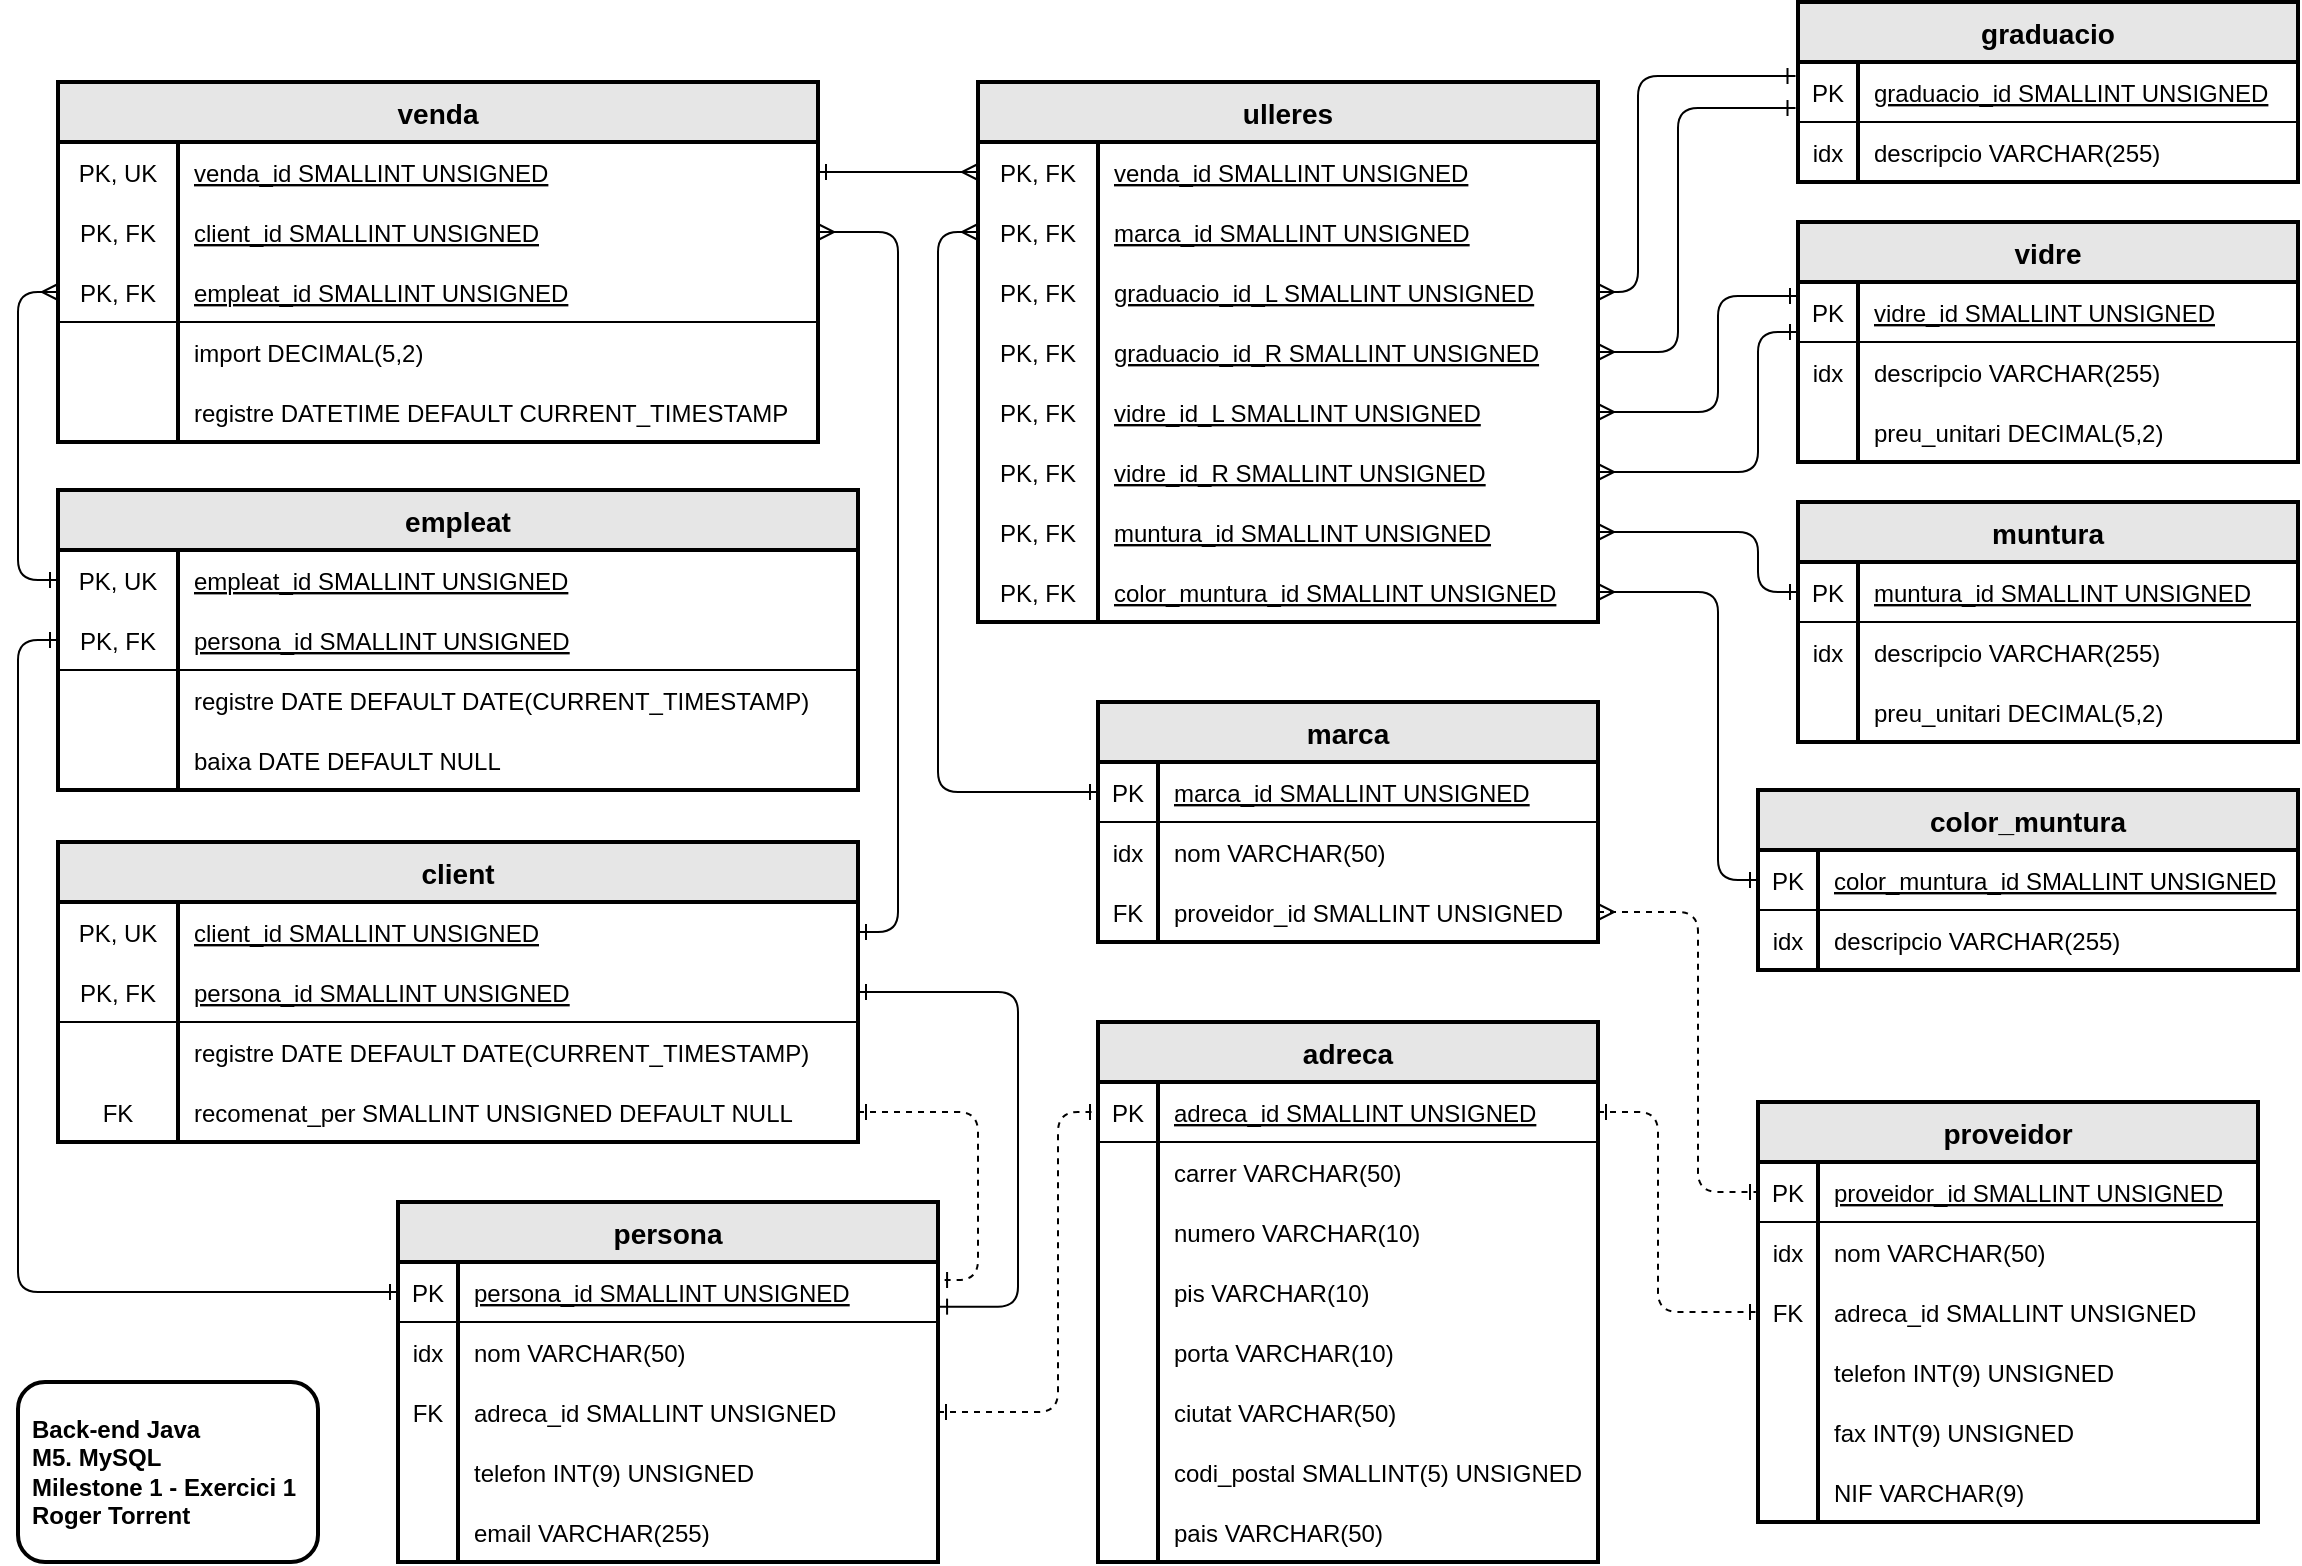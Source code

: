 <mxfile version="14.4.4" type="device" pages="2"><diagram id="gI9ecUXG9KDYcIpZ71MT" name="M1E1_Optica"><mxGraphModel dx="1102" dy="902" grid="1" gridSize="10" guides="1" tooltips="1" connect="1" arrows="1" fold="1" page="1" pageScale="1" pageWidth="1169" pageHeight="827" math="0" shadow="0"><root><mxCell id="znP9enbGn2i3r0PsxZZa-0"/><mxCell id="znP9enbGn2i3r0PsxZZa-1" parent="znP9enbGn2i3r0PsxZZa-0"/><mxCell id="gqK9oxlFP4eefnNhvSsV-0" value="&lt;div&gt;&lt;b&gt;Back-end Java&lt;/b&gt;&lt;/div&gt;&lt;div&gt;&lt;b&gt;M5. MySQL&lt;/b&gt;&lt;/div&gt;&lt;div&gt;&lt;b&gt;Milestone 1 - Exercici 1&lt;br&gt;&lt;/b&gt;&lt;/div&gt;&lt;div&gt;&lt;b&gt;Roger Torrent&lt;br&gt;&lt;/b&gt;&lt;/div&gt;" style="rounded=1;whiteSpace=wrap;html=1;strokeWidth=2;fillColor=none;align=left;spacingLeft=5;spacingRight=5;" parent="znP9enbGn2i3r0PsxZZa-1" vertex="1"><mxGeometry x="20" y="710" width="150" height="90" as="geometry"/></mxCell><mxCell id="jI-0xGEw02A-bin4CWBA-0" value="adreca" style="shape=table;startSize=30;container=1;collapsible=1;childLayout=tableLayout;fixedRows=1;rowLines=0;fontStyle=1;align=center;resizeLast=1;fillColor=#E6E6E6;fontSize=14;strokeWidth=2;" parent="znP9enbGn2i3r0PsxZZa-1" vertex="1"><mxGeometry x="560" y="530" width="250" height="270" as="geometry"/></mxCell><mxCell id="jI-0xGEw02A-bin4CWBA-1" value="" style="shape=partialRectangle;collapsible=0;dropTarget=0;pointerEvents=0;fillColor=none;top=0;left=0;bottom=1;right=0;points=[[0,0.5],[1,0.5]];portConstraint=eastwest;" parent="jI-0xGEw02A-bin4CWBA-0" vertex="1"><mxGeometry y="30" width="250" height="30" as="geometry"/></mxCell><mxCell id="jI-0xGEw02A-bin4CWBA-2" value="PK" style="shape=partialRectangle;connectable=0;fillColor=none;top=0;left=0;bottom=0;right=0;fontStyle=0;overflow=hidden;" parent="jI-0xGEw02A-bin4CWBA-1" vertex="1"><mxGeometry width="30" height="30" as="geometry"/></mxCell><mxCell id="jI-0xGEw02A-bin4CWBA-3" value="adreca_id SMALLINT UNSIGNED" style="shape=partialRectangle;connectable=0;fillColor=none;top=0;left=0;bottom=0;right=0;align=left;spacingLeft=6;fontStyle=4;overflow=hidden;" parent="jI-0xGEw02A-bin4CWBA-1" vertex="1"><mxGeometry x="30" width="220" height="30" as="geometry"/></mxCell><mxCell id="jI-0xGEw02A-bin4CWBA-4" value="" style="shape=partialRectangle;collapsible=0;dropTarget=0;pointerEvents=0;fillColor=none;top=0;left=0;bottom=0;right=0;points=[[0,0.5],[1,0.5]];portConstraint=eastwest;" parent="jI-0xGEw02A-bin4CWBA-0" vertex="1"><mxGeometry y="60" width="250" height="30" as="geometry"/></mxCell><mxCell id="jI-0xGEw02A-bin4CWBA-5" value="" style="shape=partialRectangle;connectable=0;fillColor=none;top=0;left=0;bottom=0;right=0;editable=1;overflow=hidden;" parent="jI-0xGEw02A-bin4CWBA-4" vertex="1"><mxGeometry width="30" height="30" as="geometry"/></mxCell><mxCell id="jI-0xGEw02A-bin4CWBA-6" value="carrer VARCHAR(50)" style="shape=partialRectangle;connectable=0;fillColor=none;top=0;left=0;bottom=0;right=0;align=left;spacingLeft=6;overflow=hidden;" parent="jI-0xGEw02A-bin4CWBA-4" vertex="1"><mxGeometry x="30" width="220" height="30" as="geometry"/></mxCell><mxCell id="jI-0xGEw02A-bin4CWBA-7" value="" style="shape=partialRectangle;collapsible=0;dropTarget=0;pointerEvents=0;fillColor=none;top=0;left=0;bottom=0;right=0;points=[[0,0.5],[1,0.5]];portConstraint=eastwest;" parent="jI-0xGEw02A-bin4CWBA-0" vertex="1"><mxGeometry y="90" width="250" height="30" as="geometry"/></mxCell><mxCell id="jI-0xGEw02A-bin4CWBA-8" value="" style="shape=partialRectangle;connectable=0;fillColor=none;top=0;left=0;bottom=0;right=0;editable=1;overflow=hidden;" parent="jI-0xGEw02A-bin4CWBA-7" vertex="1"><mxGeometry width="30" height="30" as="geometry"/></mxCell><mxCell id="jI-0xGEw02A-bin4CWBA-9" value="numero VARCHAR(10)" style="shape=partialRectangle;connectable=0;fillColor=none;top=0;left=0;bottom=0;right=0;align=left;spacingLeft=6;overflow=hidden;" parent="jI-0xGEw02A-bin4CWBA-7" vertex="1"><mxGeometry x="30" width="220" height="30" as="geometry"/></mxCell><mxCell id="jI-0xGEw02A-bin4CWBA-10" value="" style="shape=partialRectangle;collapsible=0;dropTarget=0;pointerEvents=0;fillColor=none;top=0;left=0;bottom=0;right=0;points=[[0,0.5],[1,0.5]];portConstraint=eastwest;" parent="jI-0xGEw02A-bin4CWBA-0" vertex="1"><mxGeometry y="120" width="250" height="30" as="geometry"/></mxCell><mxCell id="jI-0xGEw02A-bin4CWBA-11" value="" style="shape=partialRectangle;connectable=0;fillColor=none;top=0;left=0;bottom=0;right=0;editable=1;overflow=hidden;" parent="jI-0xGEw02A-bin4CWBA-10" vertex="1"><mxGeometry width="30" height="30" as="geometry"/></mxCell><mxCell id="jI-0xGEw02A-bin4CWBA-12" value="pis VARCHAR(10)" style="shape=partialRectangle;connectable=0;fillColor=none;top=0;left=0;bottom=0;right=0;align=left;spacingLeft=6;overflow=hidden;" parent="jI-0xGEw02A-bin4CWBA-10" vertex="1"><mxGeometry x="30" width="220" height="30" as="geometry"/></mxCell><mxCell id="DkFjMubIBP3cLRCdFrv7-26" value="" style="shape=partialRectangle;collapsible=0;dropTarget=0;pointerEvents=0;fillColor=none;top=0;left=0;bottom=0;right=0;points=[[0,0.5],[1,0.5]];portConstraint=eastwest;" parent="jI-0xGEw02A-bin4CWBA-0" vertex="1"><mxGeometry y="150" width="250" height="30" as="geometry"/></mxCell><mxCell id="DkFjMubIBP3cLRCdFrv7-27" value="" style="shape=partialRectangle;connectable=0;fillColor=none;top=0;left=0;bottom=0;right=0;editable=1;overflow=hidden;" parent="DkFjMubIBP3cLRCdFrv7-26" vertex="1"><mxGeometry width="30" height="30" as="geometry"/></mxCell><mxCell id="DkFjMubIBP3cLRCdFrv7-28" value="porta VARCHAR(10)" style="shape=partialRectangle;connectable=0;fillColor=none;top=0;left=0;bottom=0;right=0;align=left;spacingLeft=6;overflow=hidden;" parent="DkFjMubIBP3cLRCdFrv7-26" vertex="1"><mxGeometry x="30" width="220" height="30" as="geometry"/></mxCell><mxCell id="DkFjMubIBP3cLRCdFrv7-29" value="" style="shape=partialRectangle;collapsible=0;dropTarget=0;pointerEvents=0;fillColor=none;top=0;left=0;bottom=0;right=0;points=[[0,0.5],[1,0.5]];portConstraint=eastwest;" parent="jI-0xGEw02A-bin4CWBA-0" vertex="1"><mxGeometry y="180" width="250" height="30" as="geometry"/></mxCell><mxCell id="DkFjMubIBP3cLRCdFrv7-30" value="" style="shape=partialRectangle;connectable=0;fillColor=none;top=0;left=0;bottom=0;right=0;editable=1;overflow=hidden;" parent="DkFjMubIBP3cLRCdFrv7-29" vertex="1"><mxGeometry width="30" height="30" as="geometry"/></mxCell><mxCell id="DkFjMubIBP3cLRCdFrv7-31" value="ciutat VARCHAR(50)" style="shape=partialRectangle;connectable=0;fillColor=none;top=0;left=0;bottom=0;right=0;align=left;spacingLeft=6;overflow=hidden;" parent="DkFjMubIBP3cLRCdFrv7-29" vertex="1"><mxGeometry x="30" width="220" height="30" as="geometry"/></mxCell><mxCell id="DkFjMubIBP3cLRCdFrv7-32" value="" style="shape=partialRectangle;collapsible=0;dropTarget=0;pointerEvents=0;fillColor=none;top=0;left=0;bottom=0;right=0;points=[[0,0.5],[1,0.5]];portConstraint=eastwest;" parent="jI-0xGEw02A-bin4CWBA-0" vertex="1"><mxGeometry y="210" width="250" height="30" as="geometry"/></mxCell><mxCell id="DkFjMubIBP3cLRCdFrv7-33" value="" style="shape=partialRectangle;connectable=0;fillColor=none;top=0;left=0;bottom=0;right=0;editable=1;overflow=hidden;" parent="DkFjMubIBP3cLRCdFrv7-32" vertex="1"><mxGeometry width="30" height="30" as="geometry"/></mxCell><mxCell id="DkFjMubIBP3cLRCdFrv7-34" value="codi_postal SMALLINT(5) UNSIGNED" style="shape=partialRectangle;connectable=0;fillColor=none;top=0;left=0;bottom=0;right=0;align=left;spacingLeft=6;overflow=hidden;" parent="DkFjMubIBP3cLRCdFrv7-32" vertex="1"><mxGeometry x="30" width="220" height="30" as="geometry"/></mxCell><mxCell id="DkFjMubIBP3cLRCdFrv7-35" value="" style="shape=partialRectangle;collapsible=0;dropTarget=0;pointerEvents=0;fillColor=none;top=0;left=0;bottom=0;right=0;points=[[0,0.5],[1,0.5]];portConstraint=eastwest;" parent="jI-0xGEw02A-bin4CWBA-0" vertex="1"><mxGeometry y="240" width="250" height="30" as="geometry"/></mxCell><mxCell id="DkFjMubIBP3cLRCdFrv7-36" value="" style="shape=partialRectangle;connectable=0;fillColor=none;top=0;left=0;bottom=0;right=0;editable=1;overflow=hidden;" parent="DkFjMubIBP3cLRCdFrv7-35" vertex="1"><mxGeometry width="30" height="30" as="geometry"/></mxCell><mxCell id="DkFjMubIBP3cLRCdFrv7-37" value="pais VARCHAR(50)" style="shape=partialRectangle;connectable=0;fillColor=none;top=0;left=0;bottom=0;right=0;align=left;spacingLeft=6;overflow=hidden;" parent="DkFjMubIBP3cLRCdFrv7-35" vertex="1"><mxGeometry x="30" width="220" height="30" as="geometry"/></mxCell><mxCell id="iWZ3yeW2S1A_a3k2w1ch-0" value="ulleres" style="shape=table;startSize=30;container=1;collapsible=1;childLayout=tableLayout;fixedRows=1;rowLines=0;fontStyle=1;align=center;resizeLast=1;strokeWidth=2;fillColor=#E6E6E6;fontSize=14;" parent="znP9enbGn2i3r0PsxZZa-1" vertex="1"><mxGeometry x="500" y="60" width="310" height="270" as="geometry"/></mxCell><mxCell id="iWZ3yeW2S1A_a3k2w1ch-1" value="" style="shape=partialRectangle;collapsible=0;dropTarget=0;pointerEvents=0;fillColor=none;top=0;left=0;bottom=0;right=0;points=[[0,0.5],[1,0.5]];portConstraint=eastwest;" parent="iWZ3yeW2S1A_a3k2w1ch-0" vertex="1"><mxGeometry y="30" width="310" height="30" as="geometry"/></mxCell><mxCell id="iWZ3yeW2S1A_a3k2w1ch-2" value="PK, FK" style="shape=partialRectangle;connectable=0;fillColor=none;top=0;left=0;bottom=0;right=0;fontStyle=0;overflow=hidden;" parent="iWZ3yeW2S1A_a3k2w1ch-1" vertex="1"><mxGeometry width="60" height="30" as="geometry"/></mxCell><mxCell id="iWZ3yeW2S1A_a3k2w1ch-3" value="venda_id SMALLINT UNSIGNED" style="shape=partialRectangle;connectable=0;fillColor=none;top=0;left=0;bottom=0;right=0;align=left;spacingLeft=6;fontStyle=4;overflow=hidden;" parent="iWZ3yeW2S1A_a3k2w1ch-1" vertex="1"><mxGeometry x="60" width="250" height="30" as="geometry"/></mxCell><mxCell id="WOV8e8QjMWURzNePYEsh-6" value="" style="shape=partialRectangle;collapsible=0;dropTarget=0;pointerEvents=0;fillColor=none;top=0;left=0;bottom=0;right=0;points=[[0,0.5],[1,0.5]];portConstraint=eastwest;" parent="iWZ3yeW2S1A_a3k2w1ch-0" vertex="1"><mxGeometry y="60" width="310" height="30" as="geometry"/></mxCell><mxCell id="WOV8e8QjMWURzNePYEsh-7" value="PK, FK" style="shape=partialRectangle;connectable=0;fillColor=none;top=0;left=0;bottom=0;right=0;fontStyle=0;overflow=hidden;" parent="WOV8e8QjMWURzNePYEsh-6" vertex="1"><mxGeometry width="60" height="30" as="geometry"/></mxCell><mxCell id="WOV8e8QjMWURzNePYEsh-8" value="marca_id SMALLINT UNSIGNED" style="shape=partialRectangle;connectable=0;fillColor=none;top=0;left=0;bottom=0;right=0;align=left;spacingLeft=6;fontStyle=4;overflow=hidden;" parent="WOV8e8QjMWURzNePYEsh-6" vertex="1"><mxGeometry x="60" width="250" height="30" as="geometry"/></mxCell><mxCell id="WOV8e8QjMWURzNePYEsh-24" value="" style="shape=partialRectangle;collapsible=0;dropTarget=0;pointerEvents=0;fillColor=none;top=0;left=0;bottom=0;right=0;points=[[0,0.5],[1,0.5]];portConstraint=eastwest;" parent="iWZ3yeW2S1A_a3k2w1ch-0" vertex="1"><mxGeometry y="90" width="310" height="30" as="geometry"/></mxCell><mxCell id="WOV8e8QjMWURzNePYEsh-25" value="PK, FK" style="shape=partialRectangle;connectable=0;fillColor=none;top=0;left=0;bottom=0;right=0;fontStyle=0;overflow=hidden;" parent="WOV8e8QjMWURzNePYEsh-24" vertex="1"><mxGeometry width="60" height="30" as="geometry"/></mxCell><mxCell id="WOV8e8QjMWURzNePYEsh-26" value="graduacio_id_L SMALLINT UNSIGNED" style="shape=partialRectangle;connectable=0;fillColor=none;top=0;left=0;bottom=0;right=0;align=left;spacingLeft=6;fontStyle=4;overflow=hidden;" parent="WOV8e8QjMWURzNePYEsh-24" vertex="1"><mxGeometry x="60" width="250" height="30" as="geometry"/></mxCell><mxCell id="WOV8e8QjMWURzNePYEsh-21" value="" style="shape=partialRectangle;collapsible=0;dropTarget=0;pointerEvents=0;fillColor=none;top=0;left=0;bottom=0;right=0;points=[[0,0.5],[1,0.5]];portConstraint=eastwest;" parent="iWZ3yeW2S1A_a3k2w1ch-0" vertex="1"><mxGeometry y="120" width="310" height="30" as="geometry"/></mxCell><mxCell id="WOV8e8QjMWURzNePYEsh-22" value="PK, FK" style="shape=partialRectangle;connectable=0;fillColor=none;top=0;left=0;bottom=0;right=0;fontStyle=0;overflow=hidden;" parent="WOV8e8QjMWURzNePYEsh-21" vertex="1"><mxGeometry width="60" height="30" as="geometry"/></mxCell><mxCell id="WOV8e8QjMWURzNePYEsh-23" value="graduacio_id_R SMALLINT UNSIGNED" style="shape=partialRectangle;connectable=0;fillColor=none;top=0;left=0;bottom=0;right=0;align=left;spacingLeft=6;fontStyle=4;overflow=hidden;" parent="WOV8e8QjMWURzNePYEsh-21" vertex="1"><mxGeometry x="60" width="250" height="30" as="geometry"/></mxCell><mxCell id="WOV8e8QjMWURzNePYEsh-18" value="" style="shape=partialRectangle;collapsible=0;dropTarget=0;pointerEvents=0;fillColor=none;top=0;left=0;bottom=0;right=0;points=[[0,0.5],[1,0.5]];portConstraint=eastwest;" parent="iWZ3yeW2S1A_a3k2w1ch-0" vertex="1"><mxGeometry y="150" width="310" height="30" as="geometry"/></mxCell><mxCell id="WOV8e8QjMWURzNePYEsh-19" value="PK, FK" style="shape=partialRectangle;connectable=0;fillColor=none;top=0;left=0;bottom=0;right=0;fontStyle=0;overflow=hidden;" parent="WOV8e8QjMWURzNePYEsh-18" vertex="1"><mxGeometry width="60" height="30" as="geometry"/></mxCell><mxCell id="WOV8e8QjMWURzNePYEsh-20" value="vidre_id_L SMALLINT UNSIGNED" style="shape=partialRectangle;connectable=0;fillColor=none;top=0;left=0;bottom=0;right=0;align=left;spacingLeft=6;fontStyle=4;overflow=hidden;" parent="WOV8e8QjMWURzNePYEsh-18" vertex="1"><mxGeometry x="60" width="250" height="30" as="geometry"/></mxCell><mxCell id="WOV8e8QjMWURzNePYEsh-15" value="" style="shape=partialRectangle;collapsible=0;dropTarget=0;pointerEvents=0;fillColor=none;top=0;left=0;bottom=0;right=0;points=[[0,0.5],[1,0.5]];portConstraint=eastwest;" parent="iWZ3yeW2S1A_a3k2w1ch-0" vertex="1"><mxGeometry y="180" width="310" height="30" as="geometry"/></mxCell><mxCell id="WOV8e8QjMWURzNePYEsh-16" value="PK, FK" style="shape=partialRectangle;connectable=0;fillColor=none;top=0;left=0;bottom=0;right=0;fontStyle=0;overflow=hidden;" parent="WOV8e8QjMWURzNePYEsh-15" vertex="1"><mxGeometry width="60" height="30" as="geometry"/></mxCell><mxCell id="WOV8e8QjMWURzNePYEsh-17" value="vidre_id_R SMALLINT UNSIGNED" style="shape=partialRectangle;connectable=0;fillColor=none;top=0;left=0;bottom=0;right=0;align=left;spacingLeft=6;fontStyle=4;overflow=hidden;" parent="WOV8e8QjMWURzNePYEsh-15" vertex="1"><mxGeometry x="60" width="250" height="30" as="geometry"/></mxCell><mxCell id="WOV8e8QjMWURzNePYEsh-12" value="" style="shape=partialRectangle;collapsible=0;dropTarget=0;pointerEvents=0;fillColor=none;top=0;left=0;bottom=0;right=0;points=[[0,0.5],[1,0.5]];portConstraint=eastwest;" parent="iWZ3yeW2S1A_a3k2w1ch-0" vertex="1"><mxGeometry y="210" width="310" height="30" as="geometry"/></mxCell><mxCell id="WOV8e8QjMWURzNePYEsh-13" value="PK, FK" style="shape=partialRectangle;connectable=0;fillColor=none;top=0;left=0;bottom=0;right=0;fontStyle=0;overflow=hidden;" parent="WOV8e8QjMWURzNePYEsh-12" vertex="1"><mxGeometry width="60" height="30" as="geometry"/></mxCell><mxCell id="WOV8e8QjMWURzNePYEsh-14" value="muntura_id SMALLINT UNSIGNED" style="shape=partialRectangle;connectable=0;fillColor=none;top=0;left=0;bottom=0;right=0;align=left;spacingLeft=6;fontStyle=4;overflow=hidden;" parent="WOV8e8QjMWURzNePYEsh-12" vertex="1"><mxGeometry x="60" width="250" height="30" as="geometry"/></mxCell><mxCell id="iWZ3yeW2S1A_a3k2w1ch-4" value="" style="shape=partialRectangle;collapsible=0;dropTarget=0;pointerEvents=0;fillColor=none;top=0;left=0;bottom=0;right=0;points=[[0,0.5],[1,0.5]];portConstraint=eastwest;" parent="iWZ3yeW2S1A_a3k2w1ch-0" vertex="1"><mxGeometry y="240" width="310" height="30" as="geometry"/></mxCell><mxCell id="iWZ3yeW2S1A_a3k2w1ch-5" value="PK, FK" style="shape=partialRectangle;connectable=0;fillColor=none;top=0;left=0;bottom=0;right=0;fontStyle=0;overflow=hidden;" parent="iWZ3yeW2S1A_a3k2w1ch-4" vertex="1"><mxGeometry width="60" height="30" as="geometry"/></mxCell><mxCell id="iWZ3yeW2S1A_a3k2w1ch-6" value="color_muntura_id SMALLINT UNSIGNED" style="shape=partialRectangle;connectable=0;fillColor=none;top=0;left=0;bottom=0;right=0;align=left;spacingLeft=6;fontStyle=4;overflow=hidden;" parent="iWZ3yeW2S1A_a3k2w1ch-4" vertex="1"><mxGeometry x="60" width="250" height="30" as="geometry"/></mxCell><mxCell id="6ThLSnSrh9ioUX1N78mT-9" value="proveidor" style="shape=table;startSize=30;container=1;collapsible=1;childLayout=tableLayout;fixedRows=1;rowLines=0;fontStyle=1;align=center;resizeLast=1;fillColor=#E6E6E6;fontSize=14;strokeWidth=2;" parent="znP9enbGn2i3r0PsxZZa-1" vertex="1"><mxGeometry x="890" y="570" width="250" height="210" as="geometry"/></mxCell><mxCell id="6ThLSnSrh9ioUX1N78mT-10" value="" style="shape=partialRectangle;collapsible=0;dropTarget=0;pointerEvents=0;fillColor=none;top=0;left=0;bottom=1;right=0;points=[[0,0.5],[1,0.5]];portConstraint=eastwest;" parent="6ThLSnSrh9ioUX1N78mT-9" vertex="1"><mxGeometry y="30" width="250" height="30" as="geometry"/></mxCell><mxCell id="6ThLSnSrh9ioUX1N78mT-11" value="PK" style="shape=partialRectangle;connectable=0;fillColor=none;top=0;left=0;bottom=0;right=0;fontStyle=0;overflow=hidden;" parent="6ThLSnSrh9ioUX1N78mT-10" vertex="1"><mxGeometry width="30" height="30" as="geometry"/></mxCell><mxCell id="6ThLSnSrh9ioUX1N78mT-12" value="proveidor_id SMALLINT UNSIGNED" style="shape=partialRectangle;connectable=0;fillColor=none;top=0;left=0;bottom=0;right=0;align=left;spacingLeft=6;fontStyle=4;overflow=hidden;" parent="6ThLSnSrh9ioUX1N78mT-10" vertex="1"><mxGeometry x="30" width="220" height="30" as="geometry"/></mxCell><mxCell id="6ThLSnSrh9ioUX1N78mT-13" style="shape=partialRectangle;collapsible=0;dropTarget=0;pointerEvents=0;fillColor=none;top=0;left=0;bottom=0;right=0;points=[[0,0.5],[1,0.5]];portConstraint=eastwest;" parent="6ThLSnSrh9ioUX1N78mT-9" vertex="1"><mxGeometry y="60" width="250" height="30" as="geometry"/></mxCell><mxCell id="6ThLSnSrh9ioUX1N78mT-14" value="idx" style="shape=partialRectangle;connectable=0;fillColor=none;top=0;left=0;bottom=0;right=0;editable=1;overflow=hidden;" parent="6ThLSnSrh9ioUX1N78mT-13" vertex="1"><mxGeometry width="30" height="30" as="geometry"/></mxCell><mxCell id="6ThLSnSrh9ioUX1N78mT-15" value="nom VARCHAR(50)" style="shape=partialRectangle;connectable=0;fillColor=none;top=0;left=0;bottom=0;right=0;align=left;spacingLeft=6;overflow=hidden;" parent="6ThLSnSrh9ioUX1N78mT-13" vertex="1"><mxGeometry x="30" width="220" height="30" as="geometry"/></mxCell><mxCell id="6ThLSnSrh9ioUX1N78mT-16" value="" style="shape=partialRectangle;collapsible=0;dropTarget=0;pointerEvents=0;fillColor=none;top=0;left=0;bottom=0;right=0;points=[[0,0.5],[1,0.5]];portConstraint=eastwest;" parent="6ThLSnSrh9ioUX1N78mT-9" vertex="1"><mxGeometry y="90" width="250" height="30" as="geometry"/></mxCell><mxCell id="6ThLSnSrh9ioUX1N78mT-17" value="FK" style="shape=partialRectangle;connectable=0;fillColor=none;top=0;left=0;bottom=0;right=0;editable=1;overflow=hidden;" parent="6ThLSnSrh9ioUX1N78mT-16" vertex="1"><mxGeometry width="30" height="30" as="geometry"/></mxCell><mxCell id="6ThLSnSrh9ioUX1N78mT-18" value="adreca_id SMALLINT UNSIGNED" style="shape=partialRectangle;connectable=0;fillColor=none;top=0;left=0;bottom=0;right=0;align=left;spacingLeft=6;overflow=hidden;" parent="6ThLSnSrh9ioUX1N78mT-16" vertex="1"><mxGeometry x="30" width="220" height="30" as="geometry"/></mxCell><mxCell id="6ThLSnSrh9ioUX1N78mT-19" value="" style="shape=partialRectangle;collapsible=0;dropTarget=0;pointerEvents=0;fillColor=none;top=0;left=0;bottom=0;right=0;points=[[0,0.5],[1,0.5]];portConstraint=eastwest;" parent="6ThLSnSrh9ioUX1N78mT-9" vertex="1"><mxGeometry y="120" width="250" height="30" as="geometry"/></mxCell><mxCell id="6ThLSnSrh9ioUX1N78mT-20" value="" style="shape=partialRectangle;connectable=0;fillColor=none;top=0;left=0;bottom=0;right=0;editable=1;overflow=hidden;" parent="6ThLSnSrh9ioUX1N78mT-19" vertex="1"><mxGeometry width="30" height="30" as="geometry"/></mxCell><mxCell id="6ThLSnSrh9ioUX1N78mT-21" value="telefon INT(9) UNSIGNED" style="shape=partialRectangle;connectable=0;fillColor=none;top=0;left=0;bottom=0;right=0;align=left;spacingLeft=6;overflow=hidden;" parent="6ThLSnSrh9ioUX1N78mT-19" vertex="1"><mxGeometry x="30" width="220" height="30" as="geometry"/></mxCell><mxCell id="6ThLSnSrh9ioUX1N78mT-22" value="" style="shape=partialRectangle;collapsible=0;dropTarget=0;pointerEvents=0;fillColor=none;top=0;left=0;bottom=0;right=0;points=[[0,0.5],[1,0.5]];portConstraint=eastwest;" parent="6ThLSnSrh9ioUX1N78mT-9" vertex="1"><mxGeometry y="150" width="250" height="30" as="geometry"/></mxCell><mxCell id="6ThLSnSrh9ioUX1N78mT-23" value="" style="shape=partialRectangle;connectable=0;fillColor=none;top=0;left=0;bottom=0;right=0;editable=1;overflow=hidden;" parent="6ThLSnSrh9ioUX1N78mT-22" vertex="1"><mxGeometry width="30" height="30" as="geometry"/></mxCell><mxCell id="6ThLSnSrh9ioUX1N78mT-24" value="fax INT(9) UNSIGNED" style="shape=partialRectangle;connectable=0;fillColor=none;top=0;left=0;bottom=0;right=0;align=left;spacingLeft=6;overflow=hidden;" parent="6ThLSnSrh9ioUX1N78mT-22" vertex="1"><mxGeometry x="30" width="220" height="30" as="geometry"/></mxCell><mxCell id="6ThLSnSrh9ioUX1N78mT-25" value="" style="shape=partialRectangle;collapsible=0;dropTarget=0;pointerEvents=0;fillColor=none;top=0;left=0;bottom=0;right=0;points=[[0,0.5],[1,0.5]];portConstraint=eastwest;" parent="6ThLSnSrh9ioUX1N78mT-9" vertex="1"><mxGeometry y="180" width="250" height="30" as="geometry"/></mxCell><mxCell id="6ThLSnSrh9ioUX1N78mT-26" value="" style="shape=partialRectangle;connectable=0;fillColor=none;top=0;left=0;bottom=0;right=0;editable=1;overflow=hidden;" parent="6ThLSnSrh9ioUX1N78mT-25" vertex="1"><mxGeometry width="30" height="30" as="geometry"/></mxCell><mxCell id="6ThLSnSrh9ioUX1N78mT-27" value="NIF VARCHAR(9)" style="shape=partialRectangle;connectable=0;fillColor=none;top=0;left=0;bottom=0;right=0;align=left;spacingLeft=6;overflow=hidden;" parent="6ThLSnSrh9ioUX1N78mT-25" vertex="1"><mxGeometry x="30" width="220" height="30" as="geometry"/></mxCell><mxCell id="6ThLSnSrh9ioUX1N78mT-28" value="muntura" style="shape=table;startSize=30;container=1;collapsible=1;childLayout=tableLayout;fixedRows=1;rowLines=0;fontStyle=1;align=center;resizeLast=1;fillColor=#E6E6E6;fontSize=14;strokeWidth=2;" parent="znP9enbGn2i3r0PsxZZa-1" vertex="1"><mxGeometry x="910" y="270" width="250" height="120" as="geometry"/></mxCell><mxCell id="6ThLSnSrh9ioUX1N78mT-29" value="" style="shape=partialRectangle;collapsible=0;dropTarget=0;pointerEvents=0;fillColor=none;top=0;left=0;bottom=1;right=0;points=[[0,0.5],[1,0.5]];portConstraint=eastwest;" parent="6ThLSnSrh9ioUX1N78mT-28" vertex="1"><mxGeometry y="30" width="250" height="30" as="geometry"/></mxCell><mxCell id="6ThLSnSrh9ioUX1N78mT-30" value="PK" style="shape=partialRectangle;connectable=0;fillColor=none;top=0;left=0;bottom=0;right=0;fontStyle=0;overflow=hidden;" parent="6ThLSnSrh9ioUX1N78mT-29" vertex="1"><mxGeometry width="30" height="30" as="geometry"/></mxCell><mxCell id="6ThLSnSrh9ioUX1N78mT-31" value="muntura_id SMALLINT UNSIGNED" style="shape=partialRectangle;connectable=0;fillColor=none;top=0;left=0;bottom=0;right=0;align=left;spacingLeft=6;fontStyle=4;overflow=hidden;" parent="6ThLSnSrh9ioUX1N78mT-29" vertex="1"><mxGeometry x="30" width="220" height="30" as="geometry"/></mxCell><mxCell id="6ThLSnSrh9ioUX1N78mT-32" style="shape=partialRectangle;collapsible=0;dropTarget=0;pointerEvents=0;fillColor=none;top=0;left=0;bottom=0;right=0;points=[[0,0.5],[1,0.5]];portConstraint=eastwest;" parent="6ThLSnSrh9ioUX1N78mT-28" vertex="1"><mxGeometry y="60" width="250" height="30" as="geometry"/></mxCell><mxCell id="6ThLSnSrh9ioUX1N78mT-33" value="idx" style="shape=partialRectangle;connectable=0;fillColor=none;top=0;left=0;bottom=0;right=0;editable=1;overflow=hidden;" parent="6ThLSnSrh9ioUX1N78mT-32" vertex="1"><mxGeometry width="30" height="30" as="geometry"/></mxCell><mxCell id="6ThLSnSrh9ioUX1N78mT-34" value="descripcio VARCHAR(255)" style="shape=partialRectangle;connectable=0;fillColor=none;top=0;left=0;bottom=0;right=0;align=left;spacingLeft=6;overflow=hidden;" parent="6ThLSnSrh9ioUX1N78mT-32" vertex="1"><mxGeometry x="30" width="220" height="30" as="geometry"/></mxCell><mxCell id="6ThLSnSrh9ioUX1N78mT-74" style="shape=partialRectangle;collapsible=0;dropTarget=0;pointerEvents=0;fillColor=none;top=0;left=0;bottom=0;right=0;points=[[0,0.5],[1,0.5]];portConstraint=eastwest;" parent="6ThLSnSrh9ioUX1N78mT-28" vertex="1"><mxGeometry y="90" width="250" height="30" as="geometry"/></mxCell><mxCell id="6ThLSnSrh9ioUX1N78mT-75" style="shape=partialRectangle;connectable=0;fillColor=none;top=0;left=0;bottom=0;right=0;editable=1;overflow=hidden;" parent="6ThLSnSrh9ioUX1N78mT-74" vertex="1"><mxGeometry width="30" height="30" as="geometry"/></mxCell><mxCell id="6ThLSnSrh9ioUX1N78mT-76" value="preu_unitari DECIMAL(5,2)" style="shape=partialRectangle;connectable=0;fillColor=none;top=0;left=0;bottom=0;right=0;align=left;spacingLeft=6;overflow=hidden;" parent="6ThLSnSrh9ioUX1N78mT-74" vertex="1"><mxGeometry x="30" width="220" height="30" as="geometry"/></mxCell><mxCell id="6ThLSnSrh9ioUX1N78mT-47" value="graduacio" style="shape=table;startSize=30;container=1;collapsible=1;childLayout=tableLayout;fixedRows=1;rowLines=0;fontStyle=1;align=center;resizeLast=1;fillColor=#E6E6E6;fontSize=14;strokeWidth=2;" parent="znP9enbGn2i3r0PsxZZa-1" vertex="1"><mxGeometry x="910" y="20" width="250" height="90" as="geometry"/></mxCell><mxCell id="6ThLSnSrh9ioUX1N78mT-48" value="" style="shape=partialRectangle;collapsible=0;dropTarget=0;pointerEvents=0;fillColor=none;top=0;left=0;bottom=1;right=0;points=[[0,0.5],[1,0.5]];portConstraint=eastwest;" parent="6ThLSnSrh9ioUX1N78mT-47" vertex="1"><mxGeometry y="30" width="250" height="30" as="geometry"/></mxCell><mxCell id="6ThLSnSrh9ioUX1N78mT-49" value="PK" style="shape=partialRectangle;connectable=0;fillColor=none;top=0;left=0;bottom=0;right=0;fontStyle=0;overflow=hidden;" parent="6ThLSnSrh9ioUX1N78mT-48" vertex="1"><mxGeometry width="30" height="30" as="geometry"/></mxCell><mxCell id="6ThLSnSrh9ioUX1N78mT-50" value="graduacio_id SMALLINT UNSIGNED" style="shape=partialRectangle;connectable=0;fillColor=none;top=0;left=0;bottom=0;right=0;align=left;spacingLeft=6;fontStyle=4;overflow=hidden;" parent="6ThLSnSrh9ioUX1N78mT-48" vertex="1"><mxGeometry x="30" width="220" height="30" as="geometry"/></mxCell><mxCell id="6ThLSnSrh9ioUX1N78mT-51" style="shape=partialRectangle;collapsible=0;dropTarget=0;pointerEvents=0;fillColor=none;top=0;left=0;bottom=0;right=0;points=[[0,0.5],[1,0.5]];portConstraint=eastwest;" parent="6ThLSnSrh9ioUX1N78mT-47" vertex="1"><mxGeometry y="60" width="250" height="30" as="geometry"/></mxCell><mxCell id="6ThLSnSrh9ioUX1N78mT-52" value="idx" style="shape=partialRectangle;connectable=0;fillColor=none;top=0;left=0;bottom=0;right=0;editable=1;overflow=hidden;" parent="6ThLSnSrh9ioUX1N78mT-51" vertex="1"><mxGeometry width="30" height="30" as="geometry"/></mxCell><mxCell id="6ThLSnSrh9ioUX1N78mT-53" value="descripcio VARCHAR(255)" style="shape=partialRectangle;connectable=0;fillColor=none;top=0;left=0;bottom=0;right=0;align=left;spacingLeft=6;overflow=hidden;" parent="6ThLSnSrh9ioUX1N78mT-51" vertex="1"><mxGeometry x="30" width="220" height="30" as="geometry"/></mxCell><mxCell id="6ThLSnSrh9ioUX1N78mT-54" value="color_muntura" style="shape=table;startSize=30;container=1;collapsible=1;childLayout=tableLayout;fixedRows=1;rowLines=0;fontStyle=1;align=center;resizeLast=1;fillColor=#E6E6E6;fontSize=14;strokeWidth=2;" parent="znP9enbGn2i3r0PsxZZa-1" vertex="1"><mxGeometry x="890" y="414" width="270" height="90" as="geometry"/></mxCell><mxCell id="6ThLSnSrh9ioUX1N78mT-55" value="" style="shape=partialRectangle;collapsible=0;dropTarget=0;pointerEvents=0;fillColor=none;top=0;left=0;bottom=1;right=0;points=[[0,0.5],[1,0.5]];portConstraint=eastwest;" parent="6ThLSnSrh9ioUX1N78mT-54" vertex="1"><mxGeometry y="30" width="270" height="30" as="geometry"/></mxCell><mxCell id="6ThLSnSrh9ioUX1N78mT-56" value="PK" style="shape=partialRectangle;connectable=0;fillColor=none;top=0;left=0;bottom=0;right=0;fontStyle=0;overflow=hidden;" parent="6ThLSnSrh9ioUX1N78mT-55" vertex="1"><mxGeometry width="30" height="30" as="geometry"/></mxCell><mxCell id="6ThLSnSrh9ioUX1N78mT-57" value="color_muntura_id SMALLINT UNSIGNED" style="shape=partialRectangle;connectable=0;fillColor=none;top=0;left=0;bottom=0;right=0;align=left;spacingLeft=6;fontStyle=4;overflow=hidden;" parent="6ThLSnSrh9ioUX1N78mT-55" vertex="1"><mxGeometry x="30" width="240" height="30" as="geometry"/></mxCell><mxCell id="6ThLSnSrh9ioUX1N78mT-58" style="shape=partialRectangle;collapsible=0;dropTarget=0;pointerEvents=0;fillColor=none;top=0;left=0;bottom=0;right=0;points=[[0,0.5],[1,0.5]];portConstraint=eastwest;" parent="6ThLSnSrh9ioUX1N78mT-54" vertex="1"><mxGeometry y="60" width="270" height="30" as="geometry"/></mxCell><mxCell id="6ThLSnSrh9ioUX1N78mT-59" value="idx" style="shape=partialRectangle;connectable=0;fillColor=none;top=0;left=0;bottom=0;right=0;editable=1;overflow=hidden;" parent="6ThLSnSrh9ioUX1N78mT-58" vertex="1"><mxGeometry width="30" height="30" as="geometry"/></mxCell><mxCell id="6ThLSnSrh9ioUX1N78mT-60" value="descripcio VARCHAR(255)" style="shape=partialRectangle;connectable=0;fillColor=none;top=0;left=0;bottom=0;right=0;align=left;spacingLeft=6;overflow=hidden;" parent="6ThLSnSrh9ioUX1N78mT-58" vertex="1"><mxGeometry x="30" width="240" height="30" as="geometry"/></mxCell><mxCell id="6ThLSnSrh9ioUX1N78mT-61" value="vidre" style="shape=table;startSize=30;container=1;collapsible=1;childLayout=tableLayout;fixedRows=1;rowLines=0;fontStyle=1;align=center;resizeLast=1;fillColor=#E6E6E6;fontSize=14;strokeWidth=2;" parent="znP9enbGn2i3r0PsxZZa-1" vertex="1"><mxGeometry x="910" y="130" width="250" height="120" as="geometry"/></mxCell><mxCell id="6ThLSnSrh9ioUX1N78mT-62" value="" style="shape=partialRectangle;collapsible=0;dropTarget=0;pointerEvents=0;fillColor=none;top=0;left=0;bottom=1;right=0;points=[[0,0.5],[1,0.5]];portConstraint=eastwest;" parent="6ThLSnSrh9ioUX1N78mT-61" vertex="1"><mxGeometry y="30" width="250" height="30" as="geometry"/></mxCell><mxCell id="6ThLSnSrh9ioUX1N78mT-63" value="PK" style="shape=partialRectangle;connectable=0;fillColor=none;top=0;left=0;bottom=0;right=0;fontStyle=0;overflow=hidden;" parent="6ThLSnSrh9ioUX1N78mT-62" vertex="1"><mxGeometry width="30" height="30" as="geometry"/></mxCell><mxCell id="6ThLSnSrh9ioUX1N78mT-64" value="vidre_id SMALLINT UNSIGNED" style="shape=partialRectangle;connectable=0;fillColor=none;top=0;left=0;bottom=0;right=0;align=left;spacingLeft=6;fontStyle=4;overflow=hidden;" parent="6ThLSnSrh9ioUX1N78mT-62" vertex="1"><mxGeometry x="30" width="220" height="30" as="geometry"/></mxCell><mxCell id="6ThLSnSrh9ioUX1N78mT-65" style="shape=partialRectangle;collapsible=0;dropTarget=0;pointerEvents=0;fillColor=none;top=0;left=0;bottom=0;right=0;points=[[0,0.5],[1,0.5]];portConstraint=eastwest;" parent="6ThLSnSrh9ioUX1N78mT-61" vertex="1"><mxGeometry y="60" width="250" height="30" as="geometry"/></mxCell><mxCell id="6ThLSnSrh9ioUX1N78mT-66" value="idx" style="shape=partialRectangle;connectable=0;fillColor=none;top=0;left=0;bottom=0;right=0;editable=1;overflow=hidden;" parent="6ThLSnSrh9ioUX1N78mT-65" vertex="1"><mxGeometry width="30" height="30" as="geometry"/></mxCell><mxCell id="6ThLSnSrh9ioUX1N78mT-67" value="descripcio VARCHAR(255)" style="shape=partialRectangle;connectable=0;fillColor=none;top=0;left=0;bottom=0;right=0;align=left;spacingLeft=6;overflow=hidden;" parent="6ThLSnSrh9ioUX1N78mT-65" vertex="1"><mxGeometry x="30" width="220" height="30" as="geometry"/></mxCell><mxCell id="6ThLSnSrh9ioUX1N78mT-68" style="shape=partialRectangle;collapsible=0;dropTarget=0;pointerEvents=0;fillColor=none;top=0;left=0;bottom=0;right=0;points=[[0,0.5],[1,0.5]];portConstraint=eastwest;" parent="6ThLSnSrh9ioUX1N78mT-61" vertex="1"><mxGeometry y="90" width="250" height="30" as="geometry"/></mxCell><mxCell id="6ThLSnSrh9ioUX1N78mT-69" value="" style="shape=partialRectangle;connectable=0;fillColor=none;top=0;left=0;bottom=0;right=0;editable=1;overflow=hidden;" parent="6ThLSnSrh9ioUX1N78mT-68" vertex="1"><mxGeometry width="30" height="30" as="geometry"/></mxCell><mxCell id="6ThLSnSrh9ioUX1N78mT-70" value="preu_unitari DECIMAL(5,2)" style="shape=partialRectangle;connectable=0;fillColor=none;top=0;left=0;bottom=0;right=0;align=left;spacingLeft=6;overflow=hidden;" parent="6ThLSnSrh9ioUX1N78mT-68" vertex="1"><mxGeometry x="30" width="220" height="30" as="geometry"/></mxCell><mxCell id="ndp7ZXBZQPm0ebm0u-97-15" value="persona" style="shape=table;startSize=30;container=1;collapsible=1;childLayout=tableLayout;fixedRows=1;rowLines=0;fontStyle=1;align=center;resizeLast=1;fillColor=#E6E6E6;fontSize=14;strokeWidth=2;" parent="znP9enbGn2i3r0PsxZZa-1" vertex="1"><mxGeometry x="210" y="620" width="270" height="180" as="geometry"/></mxCell><mxCell id="ndp7ZXBZQPm0ebm0u-97-16" value="" style="shape=partialRectangle;collapsible=0;dropTarget=0;pointerEvents=0;fillColor=none;top=0;left=0;bottom=1;right=0;points=[[0,0.5],[1,0.5]];portConstraint=eastwest;" parent="ndp7ZXBZQPm0ebm0u-97-15" vertex="1"><mxGeometry y="30" width="270" height="30" as="geometry"/></mxCell><mxCell id="ndp7ZXBZQPm0ebm0u-97-17" value="PK" style="shape=partialRectangle;connectable=0;fillColor=none;top=0;left=0;bottom=0;right=0;fontStyle=0;overflow=hidden;" parent="ndp7ZXBZQPm0ebm0u-97-16" vertex="1"><mxGeometry width="30" height="30" as="geometry"/></mxCell><mxCell id="ndp7ZXBZQPm0ebm0u-97-18" value="persona_id SMALLINT UNSIGNED" style="shape=partialRectangle;connectable=0;fillColor=none;top=0;left=0;bottom=0;right=0;align=left;spacingLeft=6;fontStyle=4;overflow=hidden;" parent="ndp7ZXBZQPm0ebm0u-97-16" vertex="1"><mxGeometry x="30" width="240" height="30" as="geometry"/></mxCell><mxCell id="ndp7ZXBZQPm0ebm0u-97-19" style="shape=partialRectangle;collapsible=0;dropTarget=0;pointerEvents=0;fillColor=none;top=0;left=0;bottom=0;right=0;points=[[0,0.5],[1,0.5]];portConstraint=eastwest;" parent="ndp7ZXBZQPm0ebm0u-97-15" vertex="1"><mxGeometry y="60" width="270" height="30" as="geometry"/></mxCell><mxCell id="ndp7ZXBZQPm0ebm0u-97-20" value="idx" style="shape=partialRectangle;connectable=0;fillColor=none;top=0;left=0;bottom=0;right=0;editable=1;overflow=hidden;" parent="ndp7ZXBZQPm0ebm0u-97-19" vertex="1"><mxGeometry width="30" height="30" as="geometry"/></mxCell><mxCell id="ndp7ZXBZQPm0ebm0u-97-21" value="nom VARCHAR(50)" style="shape=partialRectangle;connectable=0;fillColor=none;top=0;left=0;bottom=0;right=0;align=left;spacingLeft=6;overflow=hidden;" parent="ndp7ZXBZQPm0ebm0u-97-19" vertex="1"><mxGeometry x="30" width="240" height="30" as="geometry"/></mxCell><mxCell id="ndp7ZXBZQPm0ebm0u-97-22" value="" style="shape=partialRectangle;collapsible=0;dropTarget=0;pointerEvents=0;fillColor=none;top=0;left=0;bottom=0;right=0;points=[[0,0.5],[1,0.5]];portConstraint=eastwest;" parent="ndp7ZXBZQPm0ebm0u-97-15" vertex="1"><mxGeometry y="90" width="270" height="30" as="geometry"/></mxCell><mxCell id="ndp7ZXBZQPm0ebm0u-97-23" value="FK" style="shape=partialRectangle;connectable=0;fillColor=none;top=0;left=0;bottom=0;right=0;editable=1;overflow=hidden;" parent="ndp7ZXBZQPm0ebm0u-97-22" vertex="1"><mxGeometry width="30" height="30" as="geometry"/></mxCell><mxCell id="ndp7ZXBZQPm0ebm0u-97-24" value="adreca_id SMALLINT UNSIGNED" style="shape=partialRectangle;connectable=0;fillColor=none;top=0;left=0;bottom=0;right=0;align=left;spacingLeft=6;overflow=hidden;fontStyle=0" parent="ndp7ZXBZQPm0ebm0u-97-22" vertex="1"><mxGeometry x="30" width="240" height="30" as="geometry"/></mxCell><mxCell id="ndp7ZXBZQPm0ebm0u-97-25" value="" style="shape=partialRectangle;collapsible=0;dropTarget=0;pointerEvents=0;fillColor=none;top=0;left=0;bottom=0;right=0;points=[[0,0.5],[1,0.5]];portConstraint=eastwest;" parent="ndp7ZXBZQPm0ebm0u-97-15" vertex="1"><mxGeometry y="120" width="270" height="30" as="geometry"/></mxCell><mxCell id="ndp7ZXBZQPm0ebm0u-97-26" value="" style="shape=partialRectangle;connectable=0;fillColor=none;top=0;left=0;bottom=0;right=0;editable=1;overflow=hidden;" parent="ndp7ZXBZQPm0ebm0u-97-25" vertex="1"><mxGeometry width="30" height="30" as="geometry"/></mxCell><mxCell id="ndp7ZXBZQPm0ebm0u-97-27" value="telefon INT(9) UNSIGNED" style="shape=partialRectangle;connectable=0;fillColor=none;top=0;left=0;bottom=0;right=0;align=left;spacingLeft=6;overflow=hidden;" parent="ndp7ZXBZQPm0ebm0u-97-25" vertex="1"><mxGeometry x="30" width="240" height="30" as="geometry"/></mxCell><mxCell id="ndp7ZXBZQPm0ebm0u-97-28" value="" style="shape=partialRectangle;collapsible=0;dropTarget=0;pointerEvents=0;fillColor=none;top=0;left=0;bottom=0;right=0;points=[[0,0.5],[1,0.5]];portConstraint=eastwest;" parent="ndp7ZXBZQPm0ebm0u-97-15" vertex="1"><mxGeometry y="150" width="270" height="30" as="geometry"/></mxCell><mxCell id="ndp7ZXBZQPm0ebm0u-97-29" value="" style="shape=partialRectangle;connectable=0;fillColor=none;top=0;left=0;bottom=0;right=0;editable=1;overflow=hidden;" parent="ndp7ZXBZQPm0ebm0u-97-28" vertex="1"><mxGeometry width="30" height="30" as="geometry"/></mxCell><mxCell id="ndp7ZXBZQPm0ebm0u-97-30" value="email VARCHAR(255)" style="shape=partialRectangle;connectable=0;fillColor=none;top=0;left=0;bottom=0;right=0;align=left;spacingLeft=6;overflow=hidden;" parent="ndp7ZXBZQPm0ebm0u-97-28" vertex="1"><mxGeometry x="30" width="240" height="30" as="geometry"/></mxCell><mxCell id="ndp7ZXBZQPm0ebm0u-97-47" value="marca" style="shape=table;startSize=30;container=1;collapsible=1;childLayout=tableLayout;fixedRows=1;rowLines=0;fontStyle=1;align=center;resizeLast=1;fillColor=#E6E6E6;fontSize=14;strokeWidth=2;" parent="znP9enbGn2i3r0PsxZZa-1" vertex="1"><mxGeometry x="560" y="370" width="250" height="120" as="geometry"/></mxCell><mxCell id="ndp7ZXBZQPm0ebm0u-97-48" value="" style="shape=partialRectangle;collapsible=0;dropTarget=0;pointerEvents=0;fillColor=none;top=0;left=0;bottom=1;right=0;points=[[0,0.5],[1,0.5]];portConstraint=eastwest;" parent="ndp7ZXBZQPm0ebm0u-97-47" vertex="1"><mxGeometry y="30" width="250" height="30" as="geometry"/></mxCell><mxCell id="ndp7ZXBZQPm0ebm0u-97-49" value="PK" style="shape=partialRectangle;connectable=0;fillColor=none;top=0;left=0;bottom=0;right=0;fontStyle=0;overflow=hidden;" parent="ndp7ZXBZQPm0ebm0u-97-48" vertex="1"><mxGeometry width="30" height="30" as="geometry"/></mxCell><mxCell id="ndp7ZXBZQPm0ebm0u-97-50" value="marca_id SMALLINT UNSIGNED" style="shape=partialRectangle;connectable=0;fillColor=none;top=0;left=0;bottom=0;right=0;align=left;spacingLeft=6;fontStyle=4;overflow=hidden;" parent="ndp7ZXBZQPm0ebm0u-97-48" vertex="1"><mxGeometry x="30" width="220" height="30" as="geometry"/></mxCell><mxCell id="WOV8e8QjMWURzNePYEsh-28" style="shape=partialRectangle;collapsible=0;dropTarget=0;pointerEvents=0;fillColor=none;top=0;left=0;bottom=0;right=0;points=[[0,0.5],[1,0.5]];portConstraint=eastwest;" parent="ndp7ZXBZQPm0ebm0u-97-47" vertex="1"><mxGeometry y="60" width="250" height="30" as="geometry"/></mxCell><mxCell id="WOV8e8QjMWURzNePYEsh-29" value="idx" style="shape=partialRectangle;connectable=0;fillColor=none;top=0;left=0;bottom=0;right=0;editable=1;overflow=hidden;" parent="WOV8e8QjMWURzNePYEsh-28" vertex="1"><mxGeometry width="30" height="30" as="geometry"/></mxCell><mxCell id="WOV8e8QjMWURzNePYEsh-30" value="nom VARCHAR(50)" style="shape=partialRectangle;connectable=0;fillColor=none;top=0;left=0;bottom=0;right=0;align=left;spacingLeft=6;overflow=hidden;" parent="WOV8e8QjMWURzNePYEsh-28" vertex="1"><mxGeometry x="30" width="220" height="30" as="geometry"/></mxCell><mxCell id="ndp7ZXBZQPm0ebm0u-97-51" style="shape=partialRectangle;collapsible=0;dropTarget=0;pointerEvents=0;fillColor=none;top=0;left=0;bottom=0;right=0;points=[[0,0.5],[1,0.5]];portConstraint=eastwest;" parent="ndp7ZXBZQPm0ebm0u-97-47" vertex="1"><mxGeometry y="90" width="250" height="30" as="geometry"/></mxCell><mxCell id="ndp7ZXBZQPm0ebm0u-97-52" value="FK" style="shape=partialRectangle;connectable=0;fillColor=none;top=0;left=0;bottom=0;right=0;editable=1;overflow=hidden;" parent="ndp7ZXBZQPm0ebm0u-97-51" vertex="1"><mxGeometry width="30" height="30" as="geometry"/></mxCell><mxCell id="ndp7ZXBZQPm0ebm0u-97-53" value="proveidor_id SMALLINT UNSIGNED" style="shape=partialRectangle;connectable=0;fillColor=none;top=0;left=0;bottom=0;right=0;align=left;spacingLeft=6;overflow=hidden;" parent="ndp7ZXBZQPm0ebm0u-97-51" vertex="1"><mxGeometry x="30" width="220" height="30" as="geometry"/></mxCell><mxCell id="JhtlWAgxDA6YV5oNJQW_-0" value="venda" style="shape=table;startSize=30;container=1;collapsible=1;childLayout=tableLayout;fixedRows=1;rowLines=0;fontStyle=1;align=center;resizeLast=1;strokeWidth=2;fillColor=#E6E6E6;fontSize=14;" parent="znP9enbGn2i3r0PsxZZa-1" vertex="1"><mxGeometry x="40" y="60" width="380" height="180" as="geometry"/></mxCell><mxCell id="JhtlWAgxDA6YV5oNJQW_-1" value="" style="shape=partialRectangle;collapsible=0;dropTarget=0;pointerEvents=0;fillColor=none;top=0;left=0;bottom=0;right=0;points=[[0,0.5],[1,0.5]];portConstraint=eastwest;" parent="JhtlWAgxDA6YV5oNJQW_-0" vertex="1"><mxGeometry y="30" width="380" height="30" as="geometry"/></mxCell><mxCell id="JhtlWAgxDA6YV5oNJQW_-2" value="PK, UK" style="shape=partialRectangle;connectable=0;fillColor=none;top=0;left=0;bottom=0;right=0;fontStyle=0;overflow=hidden;" parent="JhtlWAgxDA6YV5oNJQW_-1" vertex="1"><mxGeometry width="60" height="30" as="geometry"/></mxCell><mxCell id="JhtlWAgxDA6YV5oNJQW_-3" value="venda_id SMALLINT UNSIGNED" style="shape=partialRectangle;connectable=0;fillColor=none;top=0;left=0;bottom=0;right=0;align=left;spacingLeft=6;fontStyle=4;overflow=hidden;" parent="JhtlWAgxDA6YV5oNJQW_-1" vertex="1"><mxGeometry x="60" width="320" height="30" as="geometry"/></mxCell><mxCell id="qd1FJng4pKNW1sl_mB0n-0" style="shape=partialRectangle;collapsible=0;dropTarget=0;pointerEvents=0;fillColor=none;top=0;left=0;bottom=0;right=0;points=[[0,0.5],[1,0.5]];portConstraint=eastwest;" parent="JhtlWAgxDA6YV5oNJQW_-0" vertex="1"><mxGeometry y="60" width="380" height="30" as="geometry"/></mxCell><mxCell id="qd1FJng4pKNW1sl_mB0n-1" value="PK, FK" style="shape=partialRectangle;connectable=0;fillColor=none;top=0;left=0;bottom=0;right=0;fontStyle=0;overflow=hidden;" parent="qd1FJng4pKNW1sl_mB0n-0" vertex="1"><mxGeometry width="60" height="30" as="geometry"/></mxCell><mxCell id="qd1FJng4pKNW1sl_mB0n-2" value="client_id SMALLINT UNSIGNED" style="shape=partialRectangle;connectable=0;fillColor=none;top=0;left=0;bottom=0;right=0;align=left;spacingLeft=6;fontStyle=4;overflow=hidden;" parent="qd1FJng4pKNW1sl_mB0n-0" vertex="1"><mxGeometry x="60" width="320" height="30" as="geometry"/></mxCell><mxCell id="JhtlWAgxDA6YV5oNJQW_-4" value="" style="shape=partialRectangle;collapsible=0;dropTarget=0;pointerEvents=0;fillColor=none;top=0;left=0;bottom=1;right=0;points=[[0,0.5],[1,0.5]];portConstraint=eastwest;" parent="JhtlWAgxDA6YV5oNJQW_-0" vertex="1"><mxGeometry y="90" width="380" height="30" as="geometry"/></mxCell><mxCell id="JhtlWAgxDA6YV5oNJQW_-5" value="PK, FK" style="shape=partialRectangle;connectable=0;fillColor=none;top=0;left=0;bottom=0;right=0;fontStyle=0;overflow=hidden;" parent="JhtlWAgxDA6YV5oNJQW_-4" vertex="1"><mxGeometry width="60" height="30" as="geometry"/></mxCell><mxCell id="JhtlWAgxDA6YV5oNJQW_-6" value="empleat_id SMALLINT UNSIGNED" style="shape=partialRectangle;connectable=0;fillColor=none;top=0;left=0;bottom=0;right=0;align=left;spacingLeft=6;fontStyle=4;overflow=hidden;" parent="JhtlWAgxDA6YV5oNJQW_-4" vertex="1"><mxGeometry x="60" width="320" height="30" as="geometry"/></mxCell><mxCell id="JhtlWAgxDA6YV5oNJQW_-25" value="" style="shape=partialRectangle;collapsible=0;dropTarget=0;pointerEvents=0;fillColor=none;top=0;left=0;bottom=0;right=0;points=[[0,0.5],[1,0.5]];portConstraint=eastwest;" parent="JhtlWAgxDA6YV5oNJQW_-0" vertex="1"><mxGeometry y="120" width="380" height="30" as="geometry"/></mxCell><mxCell id="JhtlWAgxDA6YV5oNJQW_-26" value="" style="shape=partialRectangle;connectable=0;fillColor=none;top=0;left=0;bottom=0;right=0;editable=1;overflow=hidden;" parent="JhtlWAgxDA6YV5oNJQW_-25" vertex="1"><mxGeometry width="60" height="30" as="geometry"/></mxCell><mxCell id="JhtlWAgxDA6YV5oNJQW_-27" value="import DECIMAL(5,2)" style="shape=partialRectangle;connectable=0;fillColor=none;top=0;left=0;bottom=0;right=0;align=left;spacingLeft=6;overflow=hidden;" parent="JhtlWAgxDA6YV5oNJQW_-25" vertex="1"><mxGeometry x="60" width="320" height="30" as="geometry"/></mxCell><mxCell id="qd1FJng4pKNW1sl_mB0n-3" style="shape=partialRectangle;collapsible=0;dropTarget=0;pointerEvents=0;fillColor=none;top=0;left=0;bottom=0;right=0;points=[[0,0.5],[1,0.5]];portConstraint=eastwest;" parent="JhtlWAgxDA6YV5oNJQW_-0" vertex="1"><mxGeometry y="150" width="380" height="30" as="geometry"/></mxCell><mxCell id="qd1FJng4pKNW1sl_mB0n-4" style="shape=partialRectangle;connectable=0;fillColor=none;top=0;left=0;bottom=0;right=0;editable=1;overflow=hidden;" parent="qd1FJng4pKNW1sl_mB0n-3" vertex="1"><mxGeometry width="60" height="30" as="geometry"/></mxCell><mxCell id="qd1FJng4pKNW1sl_mB0n-5" value="registre DATETIME DEFAULT CURRENT_TIMESTAMP" style="shape=partialRectangle;connectable=0;fillColor=none;top=0;left=0;bottom=0;right=0;align=left;spacingLeft=6;overflow=hidden;" parent="qd1FJng4pKNW1sl_mB0n-3" vertex="1"><mxGeometry x="60" width="320" height="30" as="geometry"/></mxCell><mxCell id="JhtlWAgxDA6YV5oNJQW_-28" value="client" style="shape=table;startSize=30;container=1;collapsible=1;childLayout=tableLayout;fixedRows=1;rowLines=0;fontStyle=1;align=center;resizeLast=1;strokeWidth=2;fillColor=#E6E6E6;fontSize=14;" parent="znP9enbGn2i3r0PsxZZa-1" vertex="1"><mxGeometry x="40" y="440" width="400" height="150" as="geometry"/></mxCell><mxCell id="JhtlWAgxDA6YV5oNJQW_-29" value="" style="shape=partialRectangle;collapsible=0;dropTarget=0;pointerEvents=0;fillColor=none;top=0;left=0;bottom=0;right=0;points=[[0,0.5],[1,0.5]];portConstraint=eastwest;" parent="JhtlWAgxDA6YV5oNJQW_-28" vertex="1"><mxGeometry y="30" width="400" height="30" as="geometry"/></mxCell><mxCell id="JhtlWAgxDA6YV5oNJQW_-30" value="PK, UK" style="shape=partialRectangle;connectable=0;fillColor=none;top=0;left=0;bottom=0;right=0;fontStyle=0;overflow=hidden;" parent="JhtlWAgxDA6YV5oNJQW_-29" vertex="1"><mxGeometry width="60" height="30" as="geometry"/></mxCell><mxCell id="JhtlWAgxDA6YV5oNJQW_-31" value="client_id SMALLINT UNSIGNED" style="shape=partialRectangle;connectable=0;fillColor=none;top=0;left=0;bottom=0;right=0;align=left;spacingLeft=6;fontStyle=4;overflow=hidden;" parent="JhtlWAgxDA6YV5oNJQW_-29" vertex="1"><mxGeometry x="60" width="340" height="30" as="geometry"/></mxCell><mxCell id="JhtlWAgxDA6YV5oNJQW_-32" value="" style="shape=partialRectangle;collapsible=0;dropTarget=0;pointerEvents=0;fillColor=none;top=0;left=0;bottom=1;right=0;points=[[0,0.5],[1,0.5]];portConstraint=eastwest;" parent="JhtlWAgxDA6YV5oNJQW_-28" vertex="1"><mxGeometry y="60" width="400" height="30" as="geometry"/></mxCell><mxCell id="JhtlWAgxDA6YV5oNJQW_-33" value="PK, FK" style="shape=partialRectangle;connectable=0;fillColor=none;top=0;left=0;bottom=0;right=0;fontStyle=0;overflow=hidden;" parent="JhtlWAgxDA6YV5oNJQW_-32" vertex="1"><mxGeometry width="60" height="30" as="geometry"/></mxCell><mxCell id="JhtlWAgxDA6YV5oNJQW_-34" value="persona_id SMALLINT UNSIGNED" style="shape=partialRectangle;connectable=0;fillColor=none;top=0;left=0;bottom=0;right=0;align=left;spacingLeft=6;fontStyle=4;overflow=hidden;" parent="JhtlWAgxDA6YV5oNJQW_-32" vertex="1"><mxGeometry x="60" width="340" height="30" as="geometry"/></mxCell><mxCell id="JhtlWAgxDA6YV5oNJQW_-41" value="" style="shape=partialRectangle;collapsible=0;dropTarget=0;pointerEvents=0;fillColor=none;top=0;left=0;bottom=0;right=0;points=[[0,0.5],[1,0.5]];portConstraint=eastwest;" parent="JhtlWAgxDA6YV5oNJQW_-28" vertex="1"><mxGeometry y="90" width="400" height="30" as="geometry"/></mxCell><mxCell id="JhtlWAgxDA6YV5oNJQW_-42" value="" style="shape=partialRectangle;connectable=0;fillColor=none;top=0;left=0;bottom=0;right=0;editable=1;overflow=hidden;" parent="JhtlWAgxDA6YV5oNJQW_-41" vertex="1"><mxGeometry width="60" height="30" as="geometry"/></mxCell><mxCell id="JhtlWAgxDA6YV5oNJQW_-43" value="registre DATE DEFAULT DATE(CURRENT_TIMESTAMP)" style="shape=partialRectangle;connectable=0;fillColor=none;top=0;left=0;bottom=0;right=0;align=left;spacingLeft=6;overflow=hidden;" parent="JhtlWAgxDA6YV5oNJQW_-41" vertex="1"><mxGeometry x="60" width="340" height="30" as="geometry"/></mxCell><mxCell id="JhtlWAgxDA6YV5oNJQW_-53" value="" style="shape=partialRectangle;collapsible=0;dropTarget=0;pointerEvents=0;fillColor=none;top=0;left=0;bottom=0;right=0;points=[[0,0.5],[1,0.5]];portConstraint=eastwest;" parent="JhtlWAgxDA6YV5oNJQW_-28" vertex="1"><mxGeometry y="120" width="400" height="30" as="geometry"/></mxCell><mxCell id="JhtlWAgxDA6YV5oNJQW_-54" value="FK" style="shape=partialRectangle;connectable=0;fillColor=none;top=0;left=0;bottom=0;right=0;editable=1;overflow=hidden;" parent="JhtlWAgxDA6YV5oNJQW_-53" vertex="1"><mxGeometry width="60" height="30" as="geometry"/></mxCell><mxCell id="JhtlWAgxDA6YV5oNJQW_-55" value="recomenat_per SMALLINT UNSIGNED DEFAULT NULL" style="shape=partialRectangle;connectable=0;fillColor=none;top=0;left=0;bottom=0;right=0;align=left;spacingLeft=6;overflow=hidden;" parent="JhtlWAgxDA6YV5oNJQW_-53" vertex="1"><mxGeometry x="60" width="340" height="30" as="geometry"/></mxCell><mxCell id="JhtlWAgxDA6YV5oNJQW_-56" value="empleat" style="shape=table;startSize=30;container=1;collapsible=1;childLayout=tableLayout;fixedRows=1;rowLines=0;fontStyle=1;align=center;resizeLast=1;strokeWidth=2;fillColor=#E6E6E6;fontSize=14;" parent="znP9enbGn2i3r0PsxZZa-1" vertex="1"><mxGeometry x="40" y="264" width="400" height="150" as="geometry"/></mxCell><mxCell id="JhtlWAgxDA6YV5oNJQW_-57" value="" style="shape=partialRectangle;collapsible=0;dropTarget=0;pointerEvents=0;fillColor=none;top=0;left=0;bottom=0;right=0;points=[[0,0.5],[1,0.5]];portConstraint=eastwest;" parent="JhtlWAgxDA6YV5oNJQW_-56" vertex="1"><mxGeometry y="30" width="400" height="30" as="geometry"/></mxCell><mxCell id="JhtlWAgxDA6YV5oNJQW_-58" value="PK, UK" style="shape=partialRectangle;connectable=0;fillColor=none;top=0;left=0;bottom=0;right=0;fontStyle=0;overflow=hidden;" parent="JhtlWAgxDA6YV5oNJQW_-57" vertex="1"><mxGeometry width="60" height="30" as="geometry"/></mxCell><mxCell id="JhtlWAgxDA6YV5oNJQW_-59" value="empleat_id SMALLINT UNSIGNED" style="shape=partialRectangle;connectable=0;fillColor=none;top=0;left=0;bottom=0;right=0;align=left;spacingLeft=6;fontStyle=4;overflow=hidden;" parent="JhtlWAgxDA6YV5oNJQW_-57" vertex="1"><mxGeometry x="60" width="340" height="30" as="geometry"/></mxCell><mxCell id="JhtlWAgxDA6YV5oNJQW_-60" value="" style="shape=partialRectangle;collapsible=0;dropTarget=0;pointerEvents=0;fillColor=none;top=0;left=0;bottom=1;right=0;points=[[0,0.5],[1,0.5]];portConstraint=eastwest;" parent="JhtlWAgxDA6YV5oNJQW_-56" vertex="1"><mxGeometry y="60" width="400" height="30" as="geometry"/></mxCell><mxCell id="JhtlWAgxDA6YV5oNJQW_-61" value="PK, FK" style="shape=partialRectangle;connectable=0;fillColor=none;top=0;left=0;bottom=0;right=0;fontStyle=0;overflow=hidden;" parent="JhtlWAgxDA6YV5oNJQW_-60" vertex="1"><mxGeometry width="60" height="30" as="geometry"/></mxCell><mxCell id="JhtlWAgxDA6YV5oNJQW_-62" value="persona_id SMALLINT UNSIGNED" style="shape=partialRectangle;connectable=0;fillColor=none;top=0;left=0;bottom=0;right=0;align=left;spacingLeft=6;fontStyle=4;overflow=hidden;" parent="JhtlWAgxDA6YV5oNJQW_-60" vertex="1"><mxGeometry x="60" width="340" height="30" as="geometry"/></mxCell><mxCell id="JhtlWAgxDA6YV5oNJQW_-63" value="" style="shape=partialRectangle;collapsible=0;dropTarget=0;pointerEvents=0;fillColor=none;top=0;left=0;bottom=0;right=0;points=[[0,0.5],[1,0.5]];portConstraint=eastwest;" parent="JhtlWAgxDA6YV5oNJQW_-56" vertex="1"><mxGeometry y="90" width="400" height="30" as="geometry"/></mxCell><mxCell id="JhtlWAgxDA6YV5oNJQW_-64" value="" style="shape=partialRectangle;connectable=0;fillColor=none;top=0;left=0;bottom=0;right=0;editable=1;overflow=hidden;" parent="JhtlWAgxDA6YV5oNJQW_-63" vertex="1"><mxGeometry width="60" height="30" as="geometry"/></mxCell><mxCell id="JhtlWAgxDA6YV5oNJQW_-65" value="registre DATE DEFAULT DATE(CURRENT_TIMESTAMP)" style="shape=partialRectangle;connectable=0;fillColor=none;top=0;left=0;bottom=0;right=0;align=left;spacingLeft=6;overflow=hidden;" parent="JhtlWAgxDA6YV5oNJQW_-63" vertex="1"><mxGeometry x="60" width="340" height="30" as="geometry"/></mxCell><mxCell id="pvr6Qxwe6M_gdLjvu9ZD-1" style="shape=partialRectangle;collapsible=0;dropTarget=0;pointerEvents=0;fillColor=none;top=0;left=0;bottom=0;right=0;points=[[0,0.5],[1,0.5]];portConstraint=eastwest;" parent="JhtlWAgxDA6YV5oNJQW_-56" vertex="1"><mxGeometry y="120" width="400" height="30" as="geometry"/></mxCell><mxCell id="pvr6Qxwe6M_gdLjvu9ZD-2" style="shape=partialRectangle;connectable=0;fillColor=none;top=0;left=0;bottom=0;right=0;editable=1;overflow=hidden;" parent="pvr6Qxwe6M_gdLjvu9ZD-1" vertex="1"><mxGeometry width="60" height="30" as="geometry"/></mxCell><mxCell id="pvr6Qxwe6M_gdLjvu9ZD-3" value="baixa DATE DEFAULT NULL" style="shape=partialRectangle;connectable=0;fillColor=none;top=0;left=0;bottom=0;right=0;align=left;spacingLeft=6;overflow=hidden;" parent="pvr6Qxwe6M_gdLjvu9ZD-1" vertex="1"><mxGeometry x="60" width="340" height="30" as="geometry"/></mxCell><mxCell id="FWcNvaOdxyKAuyeQpoEJ-3" style="edgeStyle=elbowEdgeStyle;rounded=1;orthogonalLoop=1;jettySize=auto;html=1;entryX=0;entryY=0.5;entryDx=0;entryDy=0;startArrow=ERmany;startFill=0;startSize=6;endArrow=ERone;endFill=0;fontSize=14;" parent="znP9enbGn2i3r0PsxZZa-1" source="JhtlWAgxDA6YV5oNJQW_-4" target="JhtlWAgxDA6YV5oNJQW_-57" edge="1"><mxGeometry relative="1" as="geometry"><Array as="points"><mxPoint x="20" y="200"/><mxPoint x="10" y="250"/><mxPoint x="40" y="240"/><mxPoint x="80" y="240"/></Array></mxGeometry></mxCell><mxCell id="FWcNvaOdxyKAuyeQpoEJ-5" style="edgeStyle=elbowEdgeStyle;rounded=1;orthogonalLoop=1;jettySize=auto;html=1;entryX=1;entryY=0.5;entryDx=0;entryDy=0;startArrow=ERmany;startFill=0;startSize=6;endArrow=ERone;endFill=0;fontSize=14;" parent="znP9enbGn2i3r0PsxZZa-1" source="qd1FJng4pKNW1sl_mB0n-0" target="JhtlWAgxDA6YV5oNJQW_-29" edge="1"><mxGeometry relative="1" as="geometry"><Array as="points"><mxPoint x="460" y="310"/><mxPoint x="480" y="310"/></Array></mxGeometry></mxCell><mxCell id="FWcNvaOdxyKAuyeQpoEJ-6" style="edgeStyle=elbowEdgeStyle;rounded=1;orthogonalLoop=1;jettySize=auto;html=1;exitX=1;exitY=0.5;exitDx=0;exitDy=0;entryX=1.002;entryY=0.744;entryDx=0;entryDy=0;startArrow=ERone;startFill=0;startSize=6;endArrow=ERone;endFill=0;fontSize=14;entryPerimeter=0;" parent="znP9enbGn2i3r0PsxZZa-1" source="JhtlWAgxDA6YV5oNJQW_-32" target="ndp7ZXBZQPm0ebm0u-97-16" edge="1"><mxGeometry relative="1" as="geometry"><Array as="points"><mxPoint x="520" y="600"/><mxPoint x="520" y="590"/></Array></mxGeometry></mxCell><mxCell id="FWcNvaOdxyKAuyeQpoEJ-7" style="edgeStyle=elbowEdgeStyle;rounded=1;orthogonalLoop=1;jettySize=auto;html=1;entryX=0;entryY=0.5;entryDx=0;entryDy=0;startArrow=ERone;startFill=0;startSize=6;endArrow=ERone;endFill=0;fontSize=14;" parent="znP9enbGn2i3r0PsxZZa-1" source="JhtlWAgxDA6YV5oNJQW_-60" target="ndp7ZXBZQPm0ebm0u-97-16" edge="1"><mxGeometry relative="1" as="geometry"><Array as="points"><mxPoint x="20" y="430"/><mxPoint x="10" y="490"/><mxPoint x="40" y="510"/><mxPoint x="80" y="513"/></Array></mxGeometry></mxCell><mxCell id="FWcNvaOdxyKAuyeQpoEJ-8" style="edgeStyle=elbowEdgeStyle;rounded=1;orthogonalLoop=1;jettySize=auto;html=1;entryX=0;entryY=0.5;entryDx=0;entryDy=0;startArrow=ERone;startFill=0;startSize=6;endArrow=ERone;endFill=0;fontSize=14;dashed=1;" parent="znP9enbGn2i3r0PsxZZa-1" source="ndp7ZXBZQPm0ebm0u-97-22" target="jI-0xGEw02A-bin4CWBA-1" edge="1"><mxGeometry relative="1" as="geometry"><Array as="points"><mxPoint x="540" y="660"/></Array></mxGeometry></mxCell><mxCell id="FWcNvaOdxyKAuyeQpoEJ-9" style="edgeStyle=elbowEdgeStyle;rounded=1;orthogonalLoop=1;jettySize=auto;html=1;exitX=1;exitY=0.5;exitDx=0;exitDy=0;entryX=1.002;entryY=0.3;entryDx=0;entryDy=0;entryPerimeter=0;startArrow=ERone;startFill=0;startSize=6;endArrow=ERone;endFill=0;fontSize=14;dashed=1;" parent="znP9enbGn2i3r0PsxZZa-1" source="JhtlWAgxDA6YV5oNJQW_-53" target="ndp7ZXBZQPm0ebm0u-97-16" edge="1"><mxGeometry relative="1" as="geometry"><Array as="points"><mxPoint x="500" y="620"/></Array></mxGeometry></mxCell><mxCell id="FWcNvaOdxyKAuyeQpoEJ-10" style="edgeStyle=elbowEdgeStyle;rounded=1;orthogonalLoop=1;jettySize=auto;html=1;entryX=0;entryY=0.5;entryDx=0;entryDy=0;startArrow=ERmany;startFill=0;startSize=6;endArrow=ERone;endFill=0;fontSize=14;exitX=0;exitY=0.5;exitDx=0;exitDy=0;" parent="znP9enbGn2i3r0PsxZZa-1" source="WOV8e8QjMWURzNePYEsh-6" target="ndp7ZXBZQPm0ebm0u-97-48" edge="1"><mxGeometry relative="1" as="geometry"><mxPoint x="500" y="155" as="sourcePoint"/><Array as="points"><mxPoint x="480" y="310"/><mxPoint x="500" y="310"/></Array></mxGeometry></mxCell><mxCell id="yr1fJxjRN0fwIGEjT6YV-0" style="edgeStyle=elbowEdgeStyle;rounded=1;orthogonalLoop=1;jettySize=auto;html=1;exitX=1;exitY=0.5;exitDx=0;exitDy=0;entryX=0;entryY=0.5;entryDx=0;entryDy=0;startArrow=ERone;startFill=0;startSize=6;endArrow=ERone;endFill=0;fontSize=14;dashed=1;" parent="znP9enbGn2i3r0PsxZZa-1" source="jI-0xGEw02A-bin4CWBA-1" target="6ThLSnSrh9ioUX1N78mT-9" edge="1"><mxGeometry relative="1" as="geometry"><Array as="points"><mxPoint x="840" y="650"/><mxPoint x="850" y="630"/></Array></mxGeometry></mxCell><mxCell id="yr1fJxjRN0fwIGEjT6YV-1" style="edgeStyle=elbowEdgeStyle;rounded=1;orthogonalLoop=1;jettySize=auto;html=1;entryX=-0.005;entryY=0.233;entryDx=0;entryDy=0;entryPerimeter=0;startArrow=ERmany;startFill=0;startSize=6;endArrow=ERone;endFill=0;fontSize=14;exitX=1;exitY=0.5;exitDx=0;exitDy=0;" parent="znP9enbGn2i3r0PsxZZa-1" source="WOV8e8QjMWURzNePYEsh-24" target="6ThLSnSrh9ioUX1N78mT-48" edge="1"><mxGeometry relative="1" as="geometry"><mxPoint x="800" y="185" as="sourcePoint"/><Array as="points"><mxPoint x="830" y="120"/><mxPoint x="890" y="130"/><mxPoint x="880" y="65"/></Array></mxGeometry></mxCell><mxCell id="yr1fJxjRN0fwIGEjT6YV-2" style="edgeStyle=elbowEdgeStyle;rounded=1;orthogonalLoop=1;jettySize=auto;html=1;entryX=-0.005;entryY=0.767;entryDx=0;entryDy=0;entryPerimeter=0;startArrow=ERmany;startFill=0;startSize=6;endArrow=ERone;endFill=0;fontSize=14;exitX=1;exitY=0.5;exitDx=0;exitDy=0;" parent="znP9enbGn2i3r0PsxZZa-1" source="WOV8e8QjMWURzNePYEsh-21" target="6ThLSnSrh9ioUX1N78mT-48" edge="1"><mxGeometry relative="1" as="geometry"><mxPoint x="800" y="215" as="sourcePoint"/><Array as="points"><mxPoint x="850" y="150"/></Array></mxGeometry></mxCell><mxCell id="BznfeDKCLp-YyXnADZAu-3" style="edgeStyle=elbowEdgeStyle;rounded=1;orthogonalLoop=1;jettySize=auto;html=1;startArrow=ERmany;startFill=0;startSize=6;endArrow=ERone;endFill=0;fontSize=14;exitX=1;exitY=0.5;exitDx=0;exitDy=0;" parent="znP9enbGn2i3r0PsxZZa-1" source="WOV8e8QjMWURzNePYEsh-18" edge="1"><mxGeometry relative="1" as="geometry"><mxPoint x="800" y="245" as="sourcePoint"/><mxPoint x="910" y="167" as="targetPoint"/><Array as="points"><mxPoint x="870" y="200"/></Array></mxGeometry></mxCell><mxCell id="BznfeDKCLp-YyXnADZAu-6" style="edgeStyle=elbowEdgeStyle;rounded=1;orthogonalLoop=1;jettySize=auto;html=1;startArrow=ERmany;startFill=0;startSize=6;endArrow=ERone;endFill=0;fontSize=14;exitX=1;exitY=0.5;exitDx=0;exitDy=0;" parent="znP9enbGn2i3r0PsxZZa-1" source="WOV8e8QjMWURzNePYEsh-15" edge="1"><mxGeometry relative="1" as="geometry"><mxPoint x="800" y="275" as="sourcePoint"/><mxPoint x="910" y="185" as="targetPoint"/><Array as="points"><mxPoint x="890" y="230"/></Array></mxGeometry></mxCell><mxCell id="BznfeDKCLp-YyXnADZAu-7" style="edgeStyle=elbowEdgeStyle;rounded=1;orthogonalLoop=1;jettySize=auto;html=1;entryX=0;entryY=0.5;entryDx=0;entryDy=0;startArrow=ERmany;startFill=0;startSize=6;endArrow=ERone;endFill=0;fontSize=14;exitX=1;exitY=0.5;exitDx=0;exitDy=0;" parent="znP9enbGn2i3r0PsxZZa-1" source="WOV8e8QjMWURzNePYEsh-12" target="6ThLSnSrh9ioUX1N78mT-29" edge="1"><mxGeometry relative="1" as="geometry"><mxPoint x="800" y="305" as="sourcePoint"/><Array as="points"><mxPoint x="890" y="300"/><mxPoint x="870" y="300"/><mxPoint x="860" y="305"/></Array></mxGeometry></mxCell><mxCell id="BznfeDKCLp-YyXnADZAu-8" style="edgeStyle=elbowEdgeStyle;rounded=1;orthogonalLoop=1;jettySize=auto;html=1;entryX=0;entryY=0.5;entryDx=0;entryDy=0;startArrow=ERmany;startFill=0;startSize=6;endArrow=ERone;endFill=0;fontSize=14;exitX=1;exitY=0.5;exitDx=0;exitDy=0;" parent="znP9enbGn2i3r0PsxZZa-1" source="iWZ3yeW2S1A_a3k2w1ch-4" target="6ThLSnSrh9ioUX1N78mT-55" edge="1"><mxGeometry relative="1" as="geometry"><mxPoint x="800" y="335" as="sourcePoint"/><Array as="points"><mxPoint x="870" y="340"/></Array></mxGeometry></mxCell><mxCell id="WOV8e8QjMWURzNePYEsh-27" style="edgeStyle=elbowEdgeStyle;rounded=1;orthogonalLoop=1;jettySize=auto;html=1;exitX=1;exitY=0.5;exitDx=0;exitDy=0;entryX=0;entryY=0.5;entryDx=0;entryDy=0;dashed=1;startArrow=ERmany;startFill=0;startSize=6;endArrow=ERone;endFill=0;fontSize=14;" parent="znP9enbGn2i3r0PsxZZa-1" source="ndp7ZXBZQPm0ebm0u-97-51" target="6ThLSnSrh9ioUX1N78mT-10" edge="1"><mxGeometry relative="1" as="geometry"><Array as="points"><mxPoint x="860" y="540"/><mxPoint x="870" y="550"/></Array></mxGeometry></mxCell><mxCell id="SbLxCFB8Dm65uVc7RnyP-0" style="edgeStyle=elbowEdgeStyle;rounded=1;orthogonalLoop=1;jettySize=auto;html=1;exitX=0;exitY=0.5;exitDx=0;exitDy=0;entryX=1;entryY=0.5;entryDx=0;entryDy=0;startSize=6;fontSize=14;endArrow=ERone;endFill=0;startArrow=ERmany;startFill=0;" parent="znP9enbGn2i3r0PsxZZa-1" source="iWZ3yeW2S1A_a3k2w1ch-1" target="JhtlWAgxDA6YV5oNJQW_-1" edge="1"><mxGeometry relative="1" as="geometry"/></mxCell></root></mxGraphModel></diagram><diagram id="CopWmBXbQmP0bUpsQa28" name="M1E2_Pizzeria"><mxGraphModel dx="-67" dy="902" grid="1" gridSize="10" guides="1" tooltips="1" connect="1" arrows="1" fold="1" page="1" pageScale="1" pageWidth="1169" pageHeight="827" math="0" shadow="0"><root><mxCell id="cKkvy68ghPitameWMU4T-0"/><mxCell id="cKkvy68ghPitameWMU4T-1" parent="cKkvy68ghPitameWMU4T-0"/><mxCell id="c8d8K6VOuy2c_l93JMqJ-0" value="client" style="shape=table;startSize=30;container=1;collapsible=1;childLayout=tableLayout;fixedRows=1;rowLines=0;fontStyle=1;align=center;resizeLast=1;fontSize=14;strokeWidth=2;fillColor=#E6E6E6;" parent="cKkvy68ghPitameWMU4T-1" vertex="1"><mxGeometry x="2020" y="220" width="260" height="270" as="geometry"/></mxCell><mxCell id="c8d8K6VOuy2c_l93JMqJ-1" value="" style="shape=partialRectangle;collapsible=0;dropTarget=0;pointerEvents=0;fillColor=none;top=0;left=0;bottom=1;right=0;points=[[0,0.5],[1,0.5]];portConstraint=eastwest;" parent="c8d8K6VOuy2c_l93JMqJ-0" vertex="1"><mxGeometry y="30" width="260" height="30" as="geometry"/></mxCell><mxCell id="c8d8K6VOuy2c_l93JMqJ-2" value="PK" style="shape=partialRectangle;connectable=0;fillColor=none;top=0;left=0;bottom=0;right=0;fontStyle=0;overflow=hidden;" parent="c8d8K6VOuy2c_l93JMqJ-1" vertex="1"><mxGeometry width="30" height="30" as="geometry"/></mxCell><mxCell id="c8d8K6VOuy2c_l93JMqJ-3" value="client_id INT UNSIGNED" style="shape=partialRectangle;connectable=0;fillColor=none;top=0;left=0;bottom=0;right=0;align=left;spacingLeft=6;fontStyle=4;overflow=hidden;" parent="c8d8K6VOuy2c_l93JMqJ-1" vertex="1"><mxGeometry x="30" width="230" height="30" as="geometry"/></mxCell><mxCell id="c8d8K6VOuy2c_l93JMqJ-4" value="" style="shape=partialRectangle;collapsible=0;dropTarget=0;pointerEvents=0;fillColor=none;top=0;left=0;bottom=0;right=0;points=[[0,0.5],[1,0.5]];portConstraint=eastwest;" parent="c8d8K6VOuy2c_l93JMqJ-0" vertex="1"><mxGeometry y="60" width="260" height="30" as="geometry"/></mxCell><mxCell id="c8d8K6VOuy2c_l93JMqJ-5" value="idx" style="shape=partialRectangle;connectable=0;fillColor=none;top=0;left=0;bottom=0;right=0;editable=1;overflow=hidden;" parent="c8d8K6VOuy2c_l93JMqJ-4" vertex="1"><mxGeometry width="30" height="30" as="geometry"/></mxCell><mxCell id="c8d8K6VOuy2c_l93JMqJ-6" value="nom VARCHAR(50)" style="shape=partialRectangle;connectable=0;fillColor=none;top=0;left=0;bottom=0;right=0;align=left;spacingLeft=6;overflow=hidden;" parent="c8d8K6VOuy2c_l93JMqJ-4" vertex="1"><mxGeometry x="30" width="230" height="30" as="geometry"/></mxCell><mxCell id="c8d8K6VOuy2c_l93JMqJ-7" value="" style="shape=partialRectangle;collapsible=0;dropTarget=0;pointerEvents=0;fillColor=none;top=0;left=0;bottom=0;right=0;points=[[0,0.5],[1,0.5]];portConstraint=eastwest;" parent="c8d8K6VOuy2c_l93JMqJ-0" vertex="1"><mxGeometry y="90" width="260" height="30" as="geometry"/></mxCell><mxCell id="c8d8K6VOuy2c_l93JMqJ-8" value="idx" style="shape=partialRectangle;connectable=0;fillColor=none;top=0;left=0;bottom=0;right=0;editable=1;overflow=hidden;" parent="c8d8K6VOuy2c_l93JMqJ-7" vertex="1"><mxGeometry width="30" height="30" as="geometry"/></mxCell><mxCell id="c8d8K6VOuy2c_l93JMqJ-9" value="cognoms VARCHAR(50)" style="shape=partialRectangle;connectable=0;fillColor=none;top=0;left=0;bottom=0;right=0;align=left;spacingLeft=6;overflow=hidden;" parent="c8d8K6VOuy2c_l93JMqJ-7" vertex="1"><mxGeometry x="30" width="230" height="30" as="geometry"/></mxCell><mxCell id="c8d8K6VOuy2c_l93JMqJ-10" value="" style="shape=partialRectangle;collapsible=0;dropTarget=0;pointerEvents=0;fillColor=none;top=0;left=0;bottom=0;right=0;points=[[0,0.5],[1,0.5]];portConstraint=eastwest;" parent="c8d8K6VOuy2c_l93JMqJ-0" vertex="1"><mxGeometry y="120" width="260" height="30" as="geometry"/></mxCell><mxCell id="c8d8K6VOuy2c_l93JMqJ-11" value="" style="shape=partialRectangle;connectable=0;fillColor=none;top=0;left=0;bottom=0;right=0;editable=1;overflow=hidden;" parent="c8d8K6VOuy2c_l93JMqJ-10" vertex="1"><mxGeometry width="30" height="30" as="geometry"/></mxCell><mxCell id="c8d8K6VOuy2c_l93JMqJ-12" value="adreca VARCHAR(50)" style="shape=partialRectangle;connectable=0;fillColor=none;top=0;left=0;bottom=0;right=0;align=left;spacingLeft=6;overflow=hidden;" parent="c8d8K6VOuy2c_l93JMqJ-10" vertex="1"><mxGeometry x="30" width="230" height="30" as="geometry"/></mxCell><mxCell id="c8d8K6VOuy2c_l93JMqJ-13" style="shape=partialRectangle;collapsible=0;dropTarget=0;pointerEvents=0;fillColor=none;top=0;left=0;bottom=0;right=0;points=[[0,0.5],[1,0.5]];portConstraint=eastwest;" parent="c8d8K6VOuy2c_l93JMqJ-0" vertex="1"><mxGeometry y="150" width="260" height="30" as="geometry"/></mxCell><mxCell id="c8d8K6VOuy2c_l93JMqJ-14" style="shape=partialRectangle;connectable=0;fillColor=none;top=0;left=0;bottom=0;right=0;editable=1;overflow=hidden;" parent="c8d8K6VOuy2c_l93JMqJ-13" vertex="1"><mxGeometry width="30" height="30" as="geometry"/></mxCell><mxCell id="c8d8K6VOuy2c_l93JMqJ-15" value="codi_postal SMALLINT(5) UNSIGNED" style="shape=partialRectangle;connectable=0;fillColor=none;top=0;left=0;bottom=0;right=0;align=left;spacingLeft=6;overflow=hidden;" parent="c8d8K6VOuy2c_l93JMqJ-13" vertex="1"><mxGeometry x="30" width="230" height="30" as="geometry"/></mxCell><mxCell id="c8d8K6VOuy2c_l93JMqJ-16" style="shape=partialRectangle;collapsible=0;dropTarget=0;pointerEvents=0;fillColor=none;top=0;left=0;bottom=0;right=0;points=[[0,0.5],[1,0.5]];portConstraint=eastwest;" parent="c8d8K6VOuy2c_l93JMqJ-0" vertex="1"><mxGeometry y="180" width="260" height="30" as="geometry"/></mxCell><mxCell id="c8d8K6VOuy2c_l93JMqJ-17" value="FK" style="shape=partialRectangle;connectable=0;fillColor=none;top=0;left=0;bottom=0;right=0;editable=1;overflow=hidden;" parent="c8d8K6VOuy2c_l93JMqJ-16" vertex="1"><mxGeometry width="30" height="30" as="geometry"/></mxCell><mxCell id="c8d8K6VOuy2c_l93JMqJ-18" value="localitat_id SMALLINT UNSIGNED" style="shape=partialRectangle;connectable=0;fillColor=none;top=0;left=0;bottom=0;right=0;align=left;spacingLeft=6;overflow=hidden;" parent="c8d8K6VOuy2c_l93JMqJ-16" vertex="1"><mxGeometry x="30" width="230" height="30" as="geometry"/></mxCell><mxCell id="c8d8K6VOuy2c_l93JMqJ-19" style="shape=partialRectangle;collapsible=0;dropTarget=0;pointerEvents=0;fillColor=none;top=0;left=0;bottom=0;right=0;points=[[0,0.5],[1,0.5]];portConstraint=eastwest;" parent="c8d8K6VOuy2c_l93JMqJ-0" vertex="1"><mxGeometry y="210" width="260" height="30" as="geometry"/></mxCell><mxCell id="c8d8K6VOuy2c_l93JMqJ-20" value="FK" style="shape=partialRectangle;connectable=0;fillColor=none;top=0;left=0;bottom=0;right=0;editable=1;overflow=hidden;" parent="c8d8K6VOuy2c_l93JMqJ-19" vertex="1"><mxGeometry width="30" height="30" as="geometry"/></mxCell><mxCell id="c8d8K6VOuy2c_l93JMqJ-21" value="provincia_id TINYINT UNSIGNED" style="shape=partialRectangle;connectable=0;fillColor=none;top=0;left=0;bottom=0;right=0;align=left;spacingLeft=6;overflow=hidden;" parent="c8d8K6VOuy2c_l93JMqJ-19" vertex="1"><mxGeometry x="30" width="230" height="30" as="geometry"/></mxCell><mxCell id="c8d8K6VOuy2c_l93JMqJ-22" style="shape=partialRectangle;collapsible=0;dropTarget=0;pointerEvents=0;fillColor=none;top=0;left=0;bottom=0;right=0;points=[[0,0.5],[1,0.5]];portConstraint=eastwest;" parent="c8d8K6VOuy2c_l93JMqJ-0" vertex="1"><mxGeometry y="240" width="260" height="30" as="geometry"/></mxCell><mxCell id="c8d8K6VOuy2c_l93JMqJ-23" value="idx" style="shape=partialRectangle;connectable=0;fillColor=none;top=0;left=0;bottom=0;right=0;editable=1;overflow=hidden;" parent="c8d8K6VOuy2c_l93JMqJ-22" vertex="1"><mxGeometry width="30" height="30" as="geometry"/></mxCell><mxCell id="c8d8K6VOuy2c_l93JMqJ-24" value="telefon INT(9) UNSIGNED" style="shape=partialRectangle;connectable=0;fillColor=none;top=0;left=0;bottom=0;right=0;align=left;spacingLeft=6;overflow=hidden;" parent="c8d8K6VOuy2c_l93JMqJ-22" vertex="1"><mxGeometry x="30" width="230" height="30" as="geometry"/></mxCell><mxCell id="c8d8K6VOuy2c_l93JMqJ-234" style="edgeStyle=orthogonalEdgeStyle;rounded=1;jumpStyle=none;orthogonalLoop=1;jettySize=auto;html=1;exitX=1;exitY=0.5;exitDx=0;exitDy=0;dashed=1;startArrow=ERmandOne;startFill=0;endArrow=ERmandOne;endFill=0;fontSize=14;" parent="c8d8K6VOuy2c_l93JMqJ-0" source="c8d8K6VOuy2c_l93JMqJ-10" target="c8d8K6VOuy2c_l93JMqJ-10" edge="1"><mxGeometry relative="1" as="geometry"/></mxCell><mxCell id="c8d8K6VOuy2c_l93JMqJ-25" value="provincia" style="shape=table;startSize=30;container=1;collapsible=1;childLayout=tableLayout;fixedRows=1;rowLines=0;fontStyle=1;align=center;resizeLast=1;fontSize=14;rounded=0;strokeWidth=2;fillColor=#E6E6E6;" parent="cKkvy68ghPitameWMU4T-1" vertex="1"><mxGeometry x="2042.5" y="520.5" width="237.5" height="90" as="geometry"/></mxCell><mxCell id="c8d8K6VOuy2c_l93JMqJ-26" value="" style="shape=partialRectangle;collapsible=0;dropTarget=0;pointerEvents=0;fillColor=none;top=0;left=0;bottom=1;right=0;points=[[0,0.5],[1,0.5]];portConstraint=eastwest;" parent="c8d8K6VOuy2c_l93JMqJ-25" vertex="1"><mxGeometry y="30" width="237.5" height="30" as="geometry"/></mxCell><mxCell id="c8d8K6VOuy2c_l93JMqJ-27" value="PK" style="shape=partialRectangle;connectable=0;fillColor=none;top=0;left=0;bottom=0;right=0;fontStyle=0;overflow=hidden;" parent="c8d8K6VOuy2c_l93JMqJ-26" vertex="1"><mxGeometry width="30" height="30" as="geometry"/></mxCell><mxCell id="c8d8K6VOuy2c_l93JMqJ-28" value="provincia_id TINYINT UNSIGNED" style="shape=partialRectangle;connectable=0;fillColor=none;top=0;left=0;bottom=0;right=0;align=left;spacingLeft=6;fontStyle=4;overflow=hidden;" parent="c8d8K6VOuy2c_l93JMqJ-26" vertex="1"><mxGeometry x="30" width="207.5" height="30" as="geometry"/></mxCell><mxCell id="c8d8K6VOuy2c_l93JMqJ-29" value="" style="shape=partialRectangle;collapsible=0;dropTarget=0;pointerEvents=0;fillColor=none;top=0;left=0;bottom=0;right=0;points=[[0,0.5],[1,0.5]];portConstraint=eastwest;" parent="c8d8K6VOuy2c_l93JMqJ-25" vertex="1"><mxGeometry y="60" width="237.5" height="30" as="geometry"/></mxCell><mxCell id="c8d8K6VOuy2c_l93JMqJ-30" value="idx" style="shape=partialRectangle;connectable=0;fillColor=none;top=0;left=0;bottom=0;right=0;editable=1;overflow=hidden;" parent="c8d8K6VOuy2c_l93JMqJ-29" vertex="1"><mxGeometry width="30" height="30" as="geometry"/></mxCell><mxCell id="c8d8K6VOuy2c_l93JMqJ-31" value="nom VARCHAR(50)" style="shape=partialRectangle;connectable=0;fillColor=none;top=0;left=0;bottom=0;right=0;align=left;spacingLeft=6;overflow=hidden;" parent="c8d8K6VOuy2c_l93JMqJ-29" vertex="1"><mxGeometry x="30" width="207.5" height="30" as="geometry"/></mxCell><mxCell id="c8d8K6VOuy2c_l93JMqJ-34" value="localitat" style="shape=table;startSize=30;container=1;collapsible=1;childLayout=tableLayout;fixedRows=1;rowLines=0;fontStyle=1;align=center;resizeLast=1;rounded=0;fontSize=14;strokeWidth=2;fillColor=#E6E6E6;" parent="cKkvy68ghPitameWMU4T-1" vertex="1"><mxGeometry x="2025" y="640.5" width="255" height="120" as="geometry"/></mxCell><mxCell id="c8d8K6VOuy2c_l93JMqJ-35" value="" style="shape=partialRectangle;collapsible=0;dropTarget=0;pointerEvents=0;fillColor=none;top=0;left=0;bottom=0;right=0;points=[[0,0.5],[1,0.5]];portConstraint=eastwest;" parent="c8d8K6VOuy2c_l93JMqJ-34" vertex="1"><mxGeometry y="30" width="255" height="30" as="geometry"/></mxCell><mxCell id="c8d8K6VOuy2c_l93JMqJ-36" value="PK, UK" style="shape=partialRectangle;connectable=0;fillColor=none;top=0;left=0;bottom=0;right=0;fontStyle=0;overflow=hidden;" parent="c8d8K6VOuy2c_l93JMqJ-35" vertex="1"><mxGeometry width="50" height="30" as="geometry"/></mxCell><mxCell id="c8d8K6VOuy2c_l93JMqJ-37" value="localitat_id SMALLINT UNSIGNED" style="shape=partialRectangle;connectable=0;fillColor=none;top=0;left=0;bottom=0;right=0;align=left;spacingLeft=6;fontStyle=4;overflow=hidden;" parent="c8d8K6VOuy2c_l93JMqJ-35" vertex="1"><mxGeometry x="50" width="205" height="30" as="geometry"/></mxCell><mxCell id="c8d8K6VOuy2c_l93JMqJ-38" value="" style="shape=partialRectangle;collapsible=0;dropTarget=0;pointerEvents=0;fillColor=none;top=0;left=0;bottom=1;right=0;points=[[0,0.5],[1,0.5]];portConstraint=eastwest;" parent="c8d8K6VOuy2c_l93JMqJ-34" vertex="1"><mxGeometry y="60" width="255" height="30" as="geometry"/></mxCell><mxCell id="c8d8K6VOuy2c_l93JMqJ-39" value="PK, FK" style="shape=partialRectangle;connectable=0;fillColor=none;top=0;left=0;bottom=0;right=0;fontStyle=0;overflow=hidden;" parent="c8d8K6VOuy2c_l93JMqJ-38" vertex="1"><mxGeometry width="50" height="30" as="geometry"/></mxCell><mxCell id="c8d8K6VOuy2c_l93JMqJ-40" value="provincia_id TINYINT UNSIGNED" style="shape=partialRectangle;connectable=0;fillColor=none;top=0;left=0;bottom=0;right=0;align=left;spacingLeft=6;fontStyle=4;overflow=hidden;" parent="c8d8K6VOuy2c_l93JMqJ-38" vertex="1"><mxGeometry x="50" width="205" height="30" as="geometry"/></mxCell><mxCell id="c8d8K6VOuy2c_l93JMqJ-41" value="" style="shape=partialRectangle;collapsible=0;dropTarget=0;pointerEvents=0;fillColor=none;top=0;left=0;bottom=0;right=0;points=[[0,0.5],[1,0.5]];portConstraint=eastwest;" parent="c8d8K6VOuy2c_l93JMqJ-34" vertex="1"><mxGeometry y="90" width="255" height="30" as="geometry"/></mxCell><mxCell id="c8d8K6VOuy2c_l93JMqJ-42" value="idx" style="shape=partialRectangle;connectable=0;fillColor=none;top=0;left=0;bottom=0;right=0;editable=1;overflow=hidden;" parent="c8d8K6VOuy2c_l93JMqJ-41" vertex="1"><mxGeometry width="50" height="30" as="geometry"/></mxCell><mxCell id="c8d8K6VOuy2c_l93JMqJ-43" value="nom VARCHAR(50)" style="shape=partialRectangle;connectable=0;fillColor=none;top=0;left=0;bottom=0;right=0;align=left;spacingLeft=6;overflow=hidden;" parent="c8d8K6VOuy2c_l93JMqJ-41" vertex="1"><mxGeometry x="50" width="205" height="30" as="geometry"/></mxCell><mxCell id="c8d8K6VOuy2c_l93JMqJ-98" value="producte" style="shape=table;startSize=30;container=1;collapsible=1;childLayout=tableLayout;fixedRows=1;rowLines=0;fontStyle=1;align=center;resizeLast=1;rounded=0;fontSize=14;strokeWidth=2;fillColor=#E6E6E6;" parent="cKkvy68ghPitameWMU4T-1" vertex="1"><mxGeometry x="1200" y="30" width="330" height="240" as="geometry"/></mxCell><mxCell id="c8d8K6VOuy2c_l93JMqJ-99" value="" style="shape=partialRectangle;collapsible=0;dropTarget=0;pointerEvents=0;fillColor=none;top=0;left=0;bottom=1;right=0;points=[[0,0.5],[1,0.5]];portConstraint=eastwest;fontStyle=0" parent="c8d8K6VOuy2c_l93JMqJ-98" vertex="1"><mxGeometry y="30" width="330" height="30" as="geometry"/></mxCell><mxCell id="c8d8K6VOuy2c_l93JMqJ-100" value="PK" style="shape=partialRectangle;connectable=0;fillColor=none;top=0;left=0;bottom=0;right=0;fontStyle=0;overflow=hidden;" parent="c8d8K6VOuy2c_l93JMqJ-99" vertex="1"><mxGeometry width="30" height="30" as="geometry"/></mxCell><mxCell id="c8d8K6VOuy2c_l93JMqJ-101" value="producte_id SMALLINT UNSIGNED" style="shape=partialRectangle;connectable=0;fillColor=none;top=0;left=0;bottom=0;right=0;align=left;spacingLeft=6;fontStyle=4;overflow=hidden;" parent="c8d8K6VOuy2c_l93JMqJ-99" vertex="1"><mxGeometry x="30" width="300" height="30" as="geometry"/></mxCell><mxCell id="c8d8K6VOuy2c_l93JMqJ-102" value="" style="shape=partialRectangle;collapsible=0;dropTarget=0;pointerEvents=0;fillColor=none;top=0;left=0;bottom=0;right=0;points=[[0,0.5],[1,0.5]];portConstraint=eastwest;" parent="c8d8K6VOuy2c_l93JMqJ-98" vertex="1"><mxGeometry y="60" width="330" height="30" as="geometry"/></mxCell><mxCell id="c8d8K6VOuy2c_l93JMqJ-103" value="idx" style="shape=partialRectangle;connectable=0;fillColor=none;top=0;left=0;bottom=0;right=0;editable=1;overflow=hidden;" parent="c8d8K6VOuy2c_l93JMqJ-102" vertex="1"><mxGeometry width="30" height="30" as="geometry"/></mxCell><mxCell id="c8d8K6VOuy2c_l93JMqJ-104" value="nom VARCHAR (50)" style="shape=partialRectangle;connectable=0;fillColor=none;top=0;left=0;bottom=0;right=0;align=left;spacingLeft=6;overflow=hidden;" parent="c8d8K6VOuy2c_l93JMqJ-102" vertex="1"><mxGeometry x="30" width="300" height="30" as="geometry"/></mxCell><mxCell id="c8d8K6VOuy2c_l93JMqJ-211" style="shape=partialRectangle;collapsible=0;dropTarget=0;pointerEvents=0;fillColor=none;top=0;left=0;bottom=0;right=0;points=[[0,0.5],[1,0.5]];portConstraint=eastwest;" parent="c8d8K6VOuy2c_l93JMqJ-98" vertex="1"><mxGeometry y="90" width="330" height="30" as="geometry"/></mxCell><mxCell id="c8d8K6VOuy2c_l93JMqJ-212" value="FK" style="shape=partialRectangle;connectable=0;fillColor=none;top=0;left=0;bottom=0;right=0;editable=1;overflow=hidden;" parent="c8d8K6VOuy2c_l93JMqJ-211" vertex="1"><mxGeometry width="30" height="30" as="geometry"/></mxCell><mxCell id="c8d8K6VOuy2c_l93JMqJ-213" value="categoria_id TINYINT UNSIGNED" style="shape=partialRectangle;connectable=0;fillColor=none;top=0;left=0;bottom=0;right=0;align=left;spacingLeft=6;overflow=hidden;" parent="c8d8K6VOuy2c_l93JMqJ-211" vertex="1"><mxGeometry x="30" width="300" height="30" as="geometry"/></mxCell><mxCell id="c8d8K6VOuy2c_l93JMqJ-229" style="shape=partialRectangle;collapsible=0;dropTarget=0;pointerEvents=0;fillColor=none;top=0;left=0;bottom=0;right=0;points=[[0,0.5],[1,0.5]];portConstraint=eastwest;" parent="c8d8K6VOuy2c_l93JMqJ-98" vertex="1"><mxGeometry y="120" width="330" height="30" as="geometry"/></mxCell><mxCell id="c8d8K6VOuy2c_l93JMqJ-230" value="FK" style="shape=partialRectangle;connectable=0;fillColor=none;top=0;left=0;bottom=0;right=0;editable=1;overflow=hidden;" parent="c8d8K6VOuy2c_l93JMqJ-229" vertex="1"><mxGeometry width="30" height="30" as="geometry"/></mxCell><mxCell id="c8d8K6VOuy2c_l93JMqJ-231" value="cat_pizza_id TINYINT UNSIGNED DEFAULT NULL" style="shape=partialRectangle;connectable=0;fillColor=none;top=0;left=0;bottom=0;right=0;align=left;spacingLeft=6;overflow=hidden;" parent="c8d8K6VOuy2c_l93JMqJ-229" vertex="1"><mxGeometry x="30" width="300" height="30" as="geometry"/></mxCell><mxCell id="c8d8K6VOuy2c_l93JMqJ-208" style="shape=partialRectangle;collapsible=0;dropTarget=0;pointerEvents=0;fillColor=none;top=0;left=0;bottom=0;right=0;points=[[0,0.5],[1,0.5]];portConstraint=eastwest;" parent="c8d8K6VOuy2c_l93JMqJ-98" vertex="1"><mxGeometry y="150" width="330" height="30" as="geometry"/></mxCell><mxCell id="c8d8K6VOuy2c_l93JMqJ-209" style="shape=partialRectangle;connectable=0;fillColor=none;top=0;left=0;bottom=0;right=0;editable=1;overflow=hidden;" parent="c8d8K6VOuy2c_l93JMqJ-208" vertex="1"><mxGeometry width="30" height="30" as="geometry"/></mxCell><mxCell id="c8d8K6VOuy2c_l93JMqJ-210" value="descripcio VARCHAR(255)" style="shape=partialRectangle;connectable=0;fillColor=none;top=0;left=0;bottom=0;right=0;align=left;spacingLeft=6;overflow=hidden;" parent="c8d8K6VOuy2c_l93JMqJ-208" vertex="1"><mxGeometry x="30" width="300" height="30" as="geometry"/></mxCell><mxCell id="c8d8K6VOuy2c_l93JMqJ-105" value="" style="shape=partialRectangle;collapsible=0;dropTarget=0;pointerEvents=0;fillColor=none;top=0;left=0;bottom=0;right=0;points=[[0,0.5],[1,0.5]];portConstraint=eastwest;" parent="c8d8K6VOuy2c_l93JMqJ-98" vertex="1"><mxGeometry y="180" width="330" height="30" as="geometry"/></mxCell><mxCell id="c8d8K6VOuy2c_l93JMqJ-106" value="" style="shape=partialRectangle;connectable=0;fillColor=none;top=0;left=0;bottom=0;right=0;editable=1;overflow=hidden;" parent="c8d8K6VOuy2c_l93JMqJ-105" vertex="1"><mxGeometry width="30" height="30" as="geometry"/></mxCell><mxCell id="c8d8K6VOuy2c_l93JMqJ-107" value="imatge BLOB" style="shape=partialRectangle;connectable=0;fillColor=none;top=0;left=0;bottom=0;right=0;align=left;spacingLeft=6;overflow=hidden;" parent="c8d8K6VOuy2c_l93JMqJ-105" vertex="1"><mxGeometry x="30" width="300" height="30" as="geometry"/></mxCell><mxCell id="c8d8K6VOuy2c_l93JMqJ-108" value="" style="shape=partialRectangle;collapsible=0;dropTarget=0;pointerEvents=0;fillColor=none;top=0;left=0;bottom=0;right=0;points=[[0,0.5],[1,0.5]];portConstraint=eastwest;" parent="c8d8K6VOuy2c_l93JMqJ-98" vertex="1"><mxGeometry y="210" width="330" height="30" as="geometry"/></mxCell><mxCell id="c8d8K6VOuy2c_l93JMqJ-109" value="" style="shape=partialRectangle;connectable=0;fillColor=none;top=0;left=0;bottom=0;right=0;editable=1;overflow=hidden;" parent="c8d8K6VOuy2c_l93JMqJ-108" vertex="1"><mxGeometry width="30" height="30" as="geometry"/></mxCell><mxCell id="c8d8K6VOuy2c_l93JMqJ-110" value="preu_actual DECIMAL(4, 2)" style="shape=partialRectangle;connectable=0;fillColor=none;top=0;left=0;bottom=0;right=0;align=left;spacingLeft=6;overflow=hidden;" parent="c8d8K6VOuy2c_l93JMqJ-108" vertex="1"><mxGeometry x="30" width="300" height="30" as="geometry"/></mxCell><mxCell id="c8d8K6VOuy2c_l93JMqJ-114" value="comanda" style="shape=table;startSize=30;container=1;collapsible=1;childLayout=tableLayout;fixedRows=1;rowLines=0;fontStyle=1;align=center;resizeLast=1;rounded=0;fontSize=14;strokeWidth=2;fillColor=#E6E6E6;" parent="cKkvy68ghPitameWMU4T-1" vertex="1"><mxGeometry x="1570" y="234" width="400" height="360" as="geometry"/></mxCell><mxCell id="Ijr0aUhlxqtWHwb1CDMz-63" style="shape=partialRectangle;collapsible=0;dropTarget=0;pointerEvents=0;fillColor=none;top=0;left=0;bottom=0;right=0;points=[[0,0.5],[1,0.5]];portConstraint=eastwest;" parent="c8d8K6VOuy2c_l93JMqJ-114" vertex="1"><mxGeometry y="30" width="400" height="30" as="geometry"/></mxCell><mxCell id="Ijr0aUhlxqtWHwb1CDMz-64" value="PK, UK" style="shape=partialRectangle;connectable=0;fillColor=none;top=0;left=0;bottom=0;right=0;fontStyle=0;overflow=hidden;" parent="Ijr0aUhlxqtWHwb1CDMz-63" vertex="1"><mxGeometry width="60" height="30" as="geometry"/></mxCell><mxCell id="Ijr0aUhlxqtWHwb1CDMz-65" value="comanda_id INT UNSIGNED" style="shape=partialRectangle;connectable=0;fillColor=none;top=0;left=0;bottom=0;right=0;align=left;spacingLeft=6;fontStyle=4;overflow=hidden;" parent="Ijr0aUhlxqtWHwb1CDMz-63" vertex="1"><mxGeometry x="60" width="340" height="30" as="geometry"/></mxCell><mxCell id="c8d8K6VOuy2c_l93JMqJ-115" value="" style="shape=partialRectangle;collapsible=0;dropTarget=0;pointerEvents=0;fillColor=none;top=0;left=0;bottom=0;right=0;points=[[0,0.5],[1,0.5]];portConstraint=eastwest;" parent="c8d8K6VOuy2c_l93JMqJ-114" vertex="1"><mxGeometry y="60" width="400" height="30" as="geometry"/></mxCell><mxCell id="c8d8K6VOuy2c_l93JMqJ-116" value="PK, FK" style="shape=partialRectangle;connectable=0;fillColor=none;top=0;left=0;bottom=0;right=0;fontStyle=0;overflow=hidden;" parent="c8d8K6VOuy2c_l93JMqJ-115" vertex="1"><mxGeometry width="60" height="30" as="geometry"/></mxCell><mxCell id="c8d8K6VOuy2c_l93JMqJ-117" value="client_id INT UNSIGNED" style="shape=partialRectangle;connectable=0;fillColor=none;top=0;left=0;bottom=0;right=0;align=left;spacingLeft=6;fontStyle=4;overflow=hidden;" parent="c8d8K6VOuy2c_l93JMqJ-115" vertex="1"><mxGeometry x="60" width="340" height="30" as="geometry"/></mxCell><mxCell id="c8d8K6VOuy2c_l93JMqJ-118" value="" style="shape=partialRectangle;collapsible=0;dropTarget=0;pointerEvents=0;fillColor=none;top=0;left=0;bottom=1;right=0;points=[[0,0.5],[1,0.5]];portConstraint=eastwest;" parent="c8d8K6VOuy2c_l93JMqJ-114" vertex="1"><mxGeometry y="90" width="400" height="30" as="geometry"/></mxCell><mxCell id="c8d8K6VOuy2c_l93JMqJ-119" value="PK, FK" style="shape=partialRectangle;connectable=0;fillColor=none;top=0;left=0;bottom=0;right=0;fontStyle=0;overflow=hidden;" parent="c8d8K6VOuy2c_l93JMqJ-118" vertex="1"><mxGeometry width="60" height="30" as="geometry"/></mxCell><mxCell id="c8d8K6VOuy2c_l93JMqJ-120" value="botiga_id SMALLINT UNSIGNED" style="shape=partialRectangle;connectable=0;fillColor=none;top=0;left=0;bottom=0;right=0;align=left;spacingLeft=6;fontStyle=4;overflow=hidden;" parent="c8d8K6VOuy2c_l93JMqJ-118" vertex="1"><mxGeometry x="60" width="340" height="30" as="geometry"/></mxCell><mxCell id="c8d8K6VOuy2c_l93JMqJ-121" value="" style="shape=partialRectangle;collapsible=0;dropTarget=0;pointerEvents=0;fillColor=none;top=0;left=0;bottom=0;right=0;points=[[0,0.5],[1,0.5]];portConstraint=eastwest;" parent="c8d8K6VOuy2c_l93JMqJ-114" vertex="1"><mxGeometry y="120" width="400" height="30" as="geometry"/></mxCell><mxCell id="c8d8K6VOuy2c_l93JMqJ-122" value="idx" style="shape=partialRectangle;connectable=0;fillColor=none;top=0;left=0;bottom=0;right=0;editable=1;overflow=hidden;" parent="c8d8K6VOuy2c_l93JMqJ-121" vertex="1"><mxGeometry width="60" height="30" as="geometry"/></mxCell><mxCell id="c8d8K6VOuy2c_l93JMqJ-123" value="dt_comanda DATETIME DEFAULT CURRENT_TIMESTAMP" style="shape=partialRectangle;connectable=0;fillColor=none;top=0;left=0;bottom=0;right=0;align=left;spacingLeft=6;overflow=hidden;" parent="c8d8K6VOuy2c_l93JMqJ-121" vertex="1"><mxGeometry x="60" width="340" height="30" as="geometry"/></mxCell><mxCell id="Ijr0aUhlxqtWHwb1CDMz-100" style="shape=partialRectangle;collapsible=0;dropTarget=0;pointerEvents=0;fillColor=none;top=0;left=0;bottom=0;right=0;points=[[0,0.5],[1,0.5]];portConstraint=eastwest;" parent="c8d8K6VOuy2c_l93JMqJ-114" vertex="1"><mxGeometry y="150" width="400" height="30" as="geometry"/></mxCell><mxCell id="Ijr0aUhlxqtWHwb1CDMz-101" style="shape=partialRectangle;connectable=0;fillColor=none;top=0;left=0;bottom=0;right=0;editable=1;overflow=hidden;" parent="Ijr0aUhlxqtWHwb1CDMz-100" vertex="1"><mxGeometry width="60" height="30" as="geometry"/></mxCell><mxCell id="Ijr0aUhlxqtWHwb1CDMz-102" value="dt_lliurament DATETIME DEFAULT NULL" style="shape=partialRectangle;connectable=0;fillColor=none;top=0;left=0;bottom=0;right=0;align=left;spacingLeft=6;overflow=hidden;" parent="Ijr0aUhlxqtWHwb1CDMz-100" vertex="1"><mxGeometry x="60" width="340" height="30" as="geometry"/></mxCell><mxCell id="c8d8K6VOuy2c_l93JMqJ-124" value="" style="shape=partialRectangle;collapsible=0;dropTarget=0;pointerEvents=0;fillColor=none;top=0;left=0;bottom=0;right=0;points=[[0,0.5],[1,0.5]];portConstraint=eastwest;" parent="c8d8K6VOuy2c_l93JMqJ-114" vertex="1"><mxGeometry y="180" width="400" height="30" as="geometry"/></mxCell><mxCell id="c8d8K6VOuy2c_l93JMqJ-125" value="" style="shape=partialRectangle;connectable=0;fillColor=none;top=0;left=0;bottom=0;right=0;editable=1;overflow=hidden;" parent="c8d8K6VOuy2c_l93JMqJ-124" vertex="1"><mxGeometry width="60" height="30" as="geometry"/></mxCell><mxCell id="c8d8K6VOuy2c_l93JMqJ-126" value="repartiment ENUM('domicili', 'botiga') NOT NULL" style="shape=partialRectangle;connectable=0;fillColor=none;top=0;left=0;bottom=0;right=0;align=left;spacingLeft=6;overflow=hidden;" parent="c8d8K6VOuy2c_l93JMqJ-124" vertex="1"><mxGeometry x="60" width="340" height="30" as="geometry"/></mxCell><mxCell id="Ijr0aUhlxqtWHwb1CDMz-104" style="shape=partialRectangle;collapsible=0;dropTarget=0;pointerEvents=0;fillColor=none;top=0;left=0;bottom=0;right=0;points=[[0,0.5],[1,0.5]];portConstraint=eastwest;" parent="c8d8K6VOuy2c_l93JMqJ-114" vertex="1"><mxGeometry y="210" width="400" height="30" as="geometry"/></mxCell><mxCell id="Ijr0aUhlxqtWHwb1CDMz-105" value="FK" style="shape=partialRectangle;connectable=0;fillColor=none;top=0;left=0;bottom=0;right=0;editable=1;overflow=hidden;" parent="Ijr0aUhlxqtWHwb1CDMz-104" vertex="1"><mxGeometry width="60" height="30" as="geometry"/></mxCell><mxCell id="Ijr0aUhlxqtWHwb1CDMz-106" value="repartidor_id SMALLINT UNSIGNED DEFAULT NULL" style="shape=partialRectangle;connectable=0;fillColor=none;top=0;left=0;bottom=0;right=0;align=left;spacingLeft=6;overflow=hidden;" parent="Ijr0aUhlxqtWHwb1CDMz-104" vertex="1"><mxGeometry x="60" width="340" height="30" as="geometry"/></mxCell><mxCell id="c8d8K6VOuy2c_l93JMqJ-159" style="shape=partialRectangle;collapsible=0;dropTarget=0;pointerEvents=0;fillColor=none;top=0;left=0;bottom=0;right=0;points=[[0,0.5],[1,0.5]];portConstraint=eastwest;" parent="c8d8K6VOuy2c_l93JMqJ-114" vertex="1"><mxGeometry y="240" width="400" height="30" as="geometry"/></mxCell><mxCell id="c8d8K6VOuy2c_l93JMqJ-160" style="shape=partialRectangle;connectable=0;fillColor=none;top=0;left=0;bottom=0;right=0;editable=1;overflow=hidden;" parent="c8d8K6VOuy2c_l93JMqJ-159" vertex="1"><mxGeometry width="60" height="30" as="geometry"/></mxCell><mxCell id="c8d8K6VOuy2c_l93JMqJ-161" value="num_pizzes TINYINT UNSIGNED" style="shape=partialRectangle;connectable=0;fillColor=none;top=0;left=0;bottom=0;right=0;align=left;spacingLeft=6;overflow=hidden;" parent="c8d8K6VOuy2c_l93JMqJ-159" vertex="1"><mxGeometry x="60" width="340" height="30" as="geometry"/></mxCell><mxCell id="c8d8K6VOuy2c_l93JMqJ-156" style="shape=partialRectangle;collapsible=0;dropTarget=0;pointerEvents=0;fillColor=none;top=0;left=0;bottom=0;right=0;points=[[0,0.5],[1,0.5]];portConstraint=eastwest;" parent="c8d8K6VOuy2c_l93JMqJ-114" vertex="1"><mxGeometry y="270" width="400" height="30" as="geometry"/></mxCell><mxCell id="c8d8K6VOuy2c_l93JMqJ-157" style="shape=partialRectangle;connectable=0;fillColor=none;top=0;left=0;bottom=0;right=0;editable=1;overflow=hidden;" parent="c8d8K6VOuy2c_l93JMqJ-156" vertex="1"><mxGeometry width="60" height="30" as="geometry"/></mxCell><mxCell id="c8d8K6VOuy2c_l93JMqJ-158" value="num_hamburgueses TINYINT UNSIGNED" style="shape=partialRectangle;connectable=0;fillColor=none;top=0;left=0;bottom=0;right=0;align=left;spacingLeft=6;overflow=hidden;" parent="c8d8K6VOuy2c_l93JMqJ-156" vertex="1"><mxGeometry x="60" width="340" height="30" as="geometry"/></mxCell><mxCell id="c8d8K6VOuy2c_l93JMqJ-164" style="shape=partialRectangle;collapsible=0;dropTarget=0;pointerEvents=0;fillColor=none;top=0;left=0;bottom=0;right=0;points=[[0,0.5],[1,0.5]];portConstraint=eastwest;" parent="c8d8K6VOuy2c_l93JMqJ-114" vertex="1"><mxGeometry y="300" width="400" height="30" as="geometry"/></mxCell><mxCell id="c8d8K6VOuy2c_l93JMqJ-165" style="shape=partialRectangle;connectable=0;fillColor=none;top=0;left=0;bottom=0;right=0;editable=1;overflow=hidden;" parent="c8d8K6VOuy2c_l93JMqJ-164" vertex="1"><mxGeometry width="60" height="30" as="geometry"/></mxCell><mxCell id="c8d8K6VOuy2c_l93JMqJ-166" value="num_begudes TINYINT UNSIGNED" style="shape=partialRectangle;connectable=0;fillColor=none;top=0;left=0;bottom=0;right=0;align=left;spacingLeft=6;overflow=hidden;" parent="c8d8K6VOuy2c_l93JMqJ-164" vertex="1"><mxGeometry x="60" width="340" height="30" as="geometry"/></mxCell><mxCell id="c8d8K6VOuy2c_l93JMqJ-167" style="shape=partialRectangle;collapsible=0;dropTarget=0;pointerEvents=0;fillColor=none;top=0;left=0;bottom=0;right=0;points=[[0,0.5],[1,0.5]];portConstraint=eastwest;" parent="c8d8K6VOuy2c_l93JMqJ-114" vertex="1"><mxGeometry y="330" width="400" height="30" as="geometry"/></mxCell><mxCell id="c8d8K6VOuy2c_l93JMqJ-168" style="shape=partialRectangle;connectable=0;fillColor=none;top=0;left=0;bottom=0;right=0;editable=1;overflow=hidden;" parent="c8d8K6VOuy2c_l93JMqJ-167" vertex="1"><mxGeometry width="60" height="30" as="geometry"/></mxCell><mxCell id="c8d8K6VOuy2c_l93JMqJ-169" value="import_total DECIMAL(5, 2)" style="shape=partialRectangle;connectable=0;fillColor=none;top=0;left=0;bottom=0;right=0;align=left;spacingLeft=6;overflow=hidden;" parent="c8d8K6VOuy2c_l93JMqJ-167" vertex="1"><mxGeometry x="60" width="340" height="30" as="geometry"/></mxCell><mxCell id="mgvp24gsUaDzGz-GfDiP-1" style="edgeStyle=orthogonalEdgeStyle;rounded=1;orthogonalLoop=1;jettySize=auto;html=1;entryX=0;entryY=0.5;entryDx=0;entryDy=0;exitX=0;exitY=0.5;exitDx=0;exitDy=0;startArrow=ERmany;startFill=0;endArrow=ERone;endFill=0;" parent="cKkvy68ghPitameWMU4T-1" source="c8d8K6VOuy2c_l93JMqJ-181" target="c8d8K6VOuy2c_l93JMqJ-99" edge="1"><mxGeometry relative="1" as="geometry"><Array as="points"><mxPoint x="1180" y="365"/><mxPoint x="1180" y="75"/></Array></mxGeometry></mxCell><mxCell id="c8d8K6VOuy2c_l93JMqJ-177" value="comanda_item" style="shape=table;startSize=30;container=1;collapsible=1;childLayout=tableLayout;fixedRows=1;rowLines=0;fontStyle=1;align=center;resizeLast=1;rounded=0;fontSize=14;strokeWidth=2;fillColor=#E6E6E6;" parent="cKkvy68ghPitameWMU4T-1" vertex="1"><mxGeometry x="1250" y="290" width="280" height="150" as="geometry"/></mxCell><mxCell id="c8d8K6VOuy2c_l93JMqJ-178" value="" style="shape=partialRectangle;collapsible=0;dropTarget=0;pointerEvents=0;fillColor=none;top=0;left=0;bottom=0;right=0;points=[[0,0.5],[1,0.5]];portConstraint=eastwest;" parent="c8d8K6VOuy2c_l93JMqJ-177" vertex="1"><mxGeometry y="30" width="280" height="30" as="geometry"/></mxCell><mxCell id="c8d8K6VOuy2c_l93JMqJ-179" value="PK, FK" style="shape=partialRectangle;connectable=0;fillColor=none;top=0;left=0;bottom=0;right=0;fontStyle=0;overflow=hidden;" parent="c8d8K6VOuy2c_l93JMqJ-178" vertex="1"><mxGeometry width="60" height="30" as="geometry"/></mxCell><mxCell id="c8d8K6VOuy2c_l93JMqJ-180" value="comanda_id INT UNSIGNED  " style="shape=partialRectangle;connectable=0;fillColor=none;top=0;left=0;bottom=0;right=0;align=left;spacingLeft=6;fontStyle=4;overflow=hidden;" parent="c8d8K6VOuy2c_l93JMqJ-178" vertex="1"><mxGeometry x="60" width="220" height="30" as="geometry"/></mxCell><mxCell id="c8d8K6VOuy2c_l93JMqJ-181" value="" style="shape=partialRectangle;collapsible=0;dropTarget=0;pointerEvents=0;fillColor=none;top=0;left=0;bottom=1;right=0;points=[[0,0.5],[1,0.5]];portConstraint=eastwest;" parent="c8d8K6VOuy2c_l93JMqJ-177" vertex="1"><mxGeometry y="60" width="280" height="30" as="geometry"/></mxCell><mxCell id="c8d8K6VOuy2c_l93JMqJ-182" value="PK, FK" style="shape=partialRectangle;connectable=0;fillColor=none;top=0;left=0;bottom=0;right=0;fontStyle=0;overflow=hidden;" parent="c8d8K6VOuy2c_l93JMqJ-181" vertex="1"><mxGeometry width="60" height="30" as="geometry"/></mxCell><mxCell id="c8d8K6VOuy2c_l93JMqJ-183" value="producte_id SMALLINT UNSIGNED" style="shape=partialRectangle;connectable=0;fillColor=none;top=0;left=0;bottom=0;right=0;align=left;spacingLeft=6;fontStyle=4;overflow=hidden;" parent="c8d8K6VOuy2c_l93JMqJ-181" vertex="1"><mxGeometry x="60" width="220" height="30" as="geometry"/></mxCell><mxCell id="c8d8K6VOuy2c_l93JMqJ-184" value="" style="shape=partialRectangle;collapsible=0;dropTarget=0;pointerEvents=0;fillColor=none;top=0;left=0;bottom=0;right=0;points=[[0,0.5],[1,0.5]];portConstraint=eastwest;" parent="c8d8K6VOuy2c_l93JMqJ-177" vertex="1"><mxGeometry y="90" width="280" height="30" as="geometry"/></mxCell><mxCell id="c8d8K6VOuy2c_l93JMqJ-185" value="" style="shape=partialRectangle;connectable=0;fillColor=none;top=0;left=0;bottom=0;right=0;editable=1;overflow=hidden;" parent="c8d8K6VOuy2c_l93JMqJ-184" vertex="1"><mxGeometry width="60" height="30" as="geometry"/></mxCell><mxCell id="c8d8K6VOuy2c_l93JMqJ-186" value="quantitat UNSIGNED TINYINT" style="shape=partialRectangle;connectable=0;fillColor=none;top=0;left=0;bottom=0;right=0;align=left;spacingLeft=6;overflow=hidden;" parent="c8d8K6VOuy2c_l93JMqJ-184" vertex="1"><mxGeometry x="60" width="220" height="30" as="geometry"/></mxCell><mxCell id="b0zogqLt27tvmsJz4crl-3" style="shape=partialRectangle;collapsible=0;dropTarget=0;pointerEvents=0;fillColor=none;top=0;left=0;bottom=0;right=0;points=[[0,0.5],[1,0.5]];portConstraint=eastwest;" parent="c8d8K6VOuy2c_l93JMqJ-177" vertex="1"><mxGeometry y="120" width="280" height="30" as="geometry"/></mxCell><mxCell id="b0zogqLt27tvmsJz4crl-4" style="shape=partialRectangle;connectable=0;fillColor=none;top=0;left=0;bottom=0;right=0;editable=1;overflow=hidden;" parent="b0zogqLt27tvmsJz4crl-3" vertex="1"><mxGeometry width="60" height="30" as="geometry"/></mxCell><mxCell id="b0zogqLt27tvmsJz4crl-5" value="import_unitari DECIMAL(4,2)" style="shape=partialRectangle;connectable=0;fillColor=none;top=0;left=0;bottom=0;right=0;align=left;spacingLeft=6;overflow=hidden;" parent="b0zogqLt27tvmsJz4crl-3" vertex="1"><mxGeometry x="60" width="220" height="30" as="geometry"/></mxCell><mxCell id="c8d8K6VOuy2c_l93JMqJ-216" value="categoria_pizza" style="shape=table;startSize=30;container=1;collapsible=1;childLayout=tableLayout;fixedRows=1;rowLines=0;fontStyle=1;align=center;resizeLast=1;strokeWidth=2;fillColor=#E6E6E6;fontSize=14;" parent="cKkvy68ghPitameWMU4T-1" vertex="1"><mxGeometry x="1570" y="119.5" width="231" height="91" as="geometry"/></mxCell><mxCell id="c8d8K6VOuy2c_l93JMqJ-217" value="" style="shape=partialRectangle;collapsible=0;dropTarget=0;pointerEvents=0;fillColor=none;top=0;left=0;bottom=1;right=0;points=[[0,0.5],[1,0.5]];portConstraint=eastwest;" parent="c8d8K6VOuy2c_l93JMqJ-216" vertex="1"><mxGeometry y="30" width="231" height="31" as="geometry"/></mxCell><mxCell id="c8d8K6VOuy2c_l93JMqJ-218" value="PK" style="shape=partialRectangle;connectable=0;fillColor=none;top=0;left=0;bottom=0;right=0;fontStyle=0;overflow=hidden;" parent="c8d8K6VOuy2c_l93JMqJ-217" vertex="1"><mxGeometry width="30" height="31" as="geometry"/></mxCell><mxCell id="c8d8K6VOuy2c_l93JMqJ-219" value="cat_pizza_id TINYINT UNSIGNED" style="shape=partialRectangle;connectable=0;fillColor=none;top=0;left=0;bottom=0;right=0;align=left;spacingLeft=6;fontStyle=4;overflow=hidden;verticalAlign=middle;" parent="c8d8K6VOuy2c_l93JMqJ-217" vertex="1"><mxGeometry x="30" width="201" height="31" as="geometry"/></mxCell><mxCell id="c8d8K6VOuy2c_l93JMqJ-220" value="" style="shape=partialRectangle;collapsible=0;dropTarget=0;pointerEvents=0;fillColor=none;top=0;left=0;bottom=0;right=0;points=[[0,0.5],[1,0.5]];portConstraint=eastwest;" parent="c8d8K6VOuy2c_l93JMqJ-216" vertex="1"><mxGeometry y="61" width="231" height="30" as="geometry"/></mxCell><mxCell id="c8d8K6VOuy2c_l93JMqJ-221" value="idx" style="shape=partialRectangle;connectable=0;fillColor=none;top=0;left=0;bottom=0;right=0;editable=1;overflow=hidden;" parent="c8d8K6VOuy2c_l93JMqJ-220" vertex="1"><mxGeometry width="30" height="30" as="geometry"/></mxCell><mxCell id="c8d8K6VOuy2c_l93JMqJ-222" value="nom VARCHAR(50)" style="shape=partialRectangle;connectable=0;fillColor=none;top=0;left=0;bottom=0;right=0;align=left;spacingLeft=6;overflow=hidden;" parent="c8d8K6VOuy2c_l93JMqJ-220" vertex="1"><mxGeometry x="30" width="201" height="30" as="geometry"/></mxCell><mxCell id="cdYZzZKK_AHV2QThpYI5-0" value="&lt;div&gt;&lt;b&gt;Back-end Java&lt;/b&gt;&lt;/div&gt;&lt;div&gt;&lt;b&gt;M5. MySQL&lt;/b&gt;&lt;/div&gt;&lt;div&gt;&lt;b&gt;Milestone 1 - Exercici 2&lt;/b&gt;&lt;/div&gt;&lt;div&gt;&lt;b&gt;Roger Torrent&lt;br&gt;&lt;/b&gt;&lt;/div&gt;" style="rounded=1;whiteSpace=wrap;html=1;strokeWidth=2;fillColor=none;align=left;spacingLeft=5;spacingRight=5;" parent="cKkvy68ghPitameWMU4T-1" vertex="1"><mxGeometry x="2086.25" y="50" width="150" height="90" as="geometry"/></mxCell><mxCell id="Ijr0aUhlxqtWHwb1CDMz-32" value="botiga" style="shape=table;startSize=30;container=1;collapsible=1;childLayout=tableLayout;fixedRows=1;rowLines=0;fontStyle=1;align=center;resizeLast=1;strokeWidth=2;fillColor=#E6E6E6;fontSize=14;" parent="cKkvy68ghPitameWMU4T-1" vertex="1"><mxGeometry x="1690" y="610.5" width="280" height="210" as="geometry"/></mxCell><mxCell id="Ijr0aUhlxqtWHwb1CDMz-33" value="" style="shape=partialRectangle;collapsible=0;dropTarget=0;pointerEvents=0;fillColor=none;top=0;left=0;bottom=0;right=0;points=[[0,0.5],[1,0.5]];portConstraint=eastwest;" parent="Ijr0aUhlxqtWHwb1CDMz-32" vertex="1"><mxGeometry y="30" width="280" height="30" as="geometry"/></mxCell><mxCell id="Ijr0aUhlxqtWHwb1CDMz-34" value="PK, UK" style="shape=partialRectangle;connectable=0;fillColor=none;top=0;left=0;bottom=0;right=0;fontStyle=0;overflow=hidden;" parent="Ijr0aUhlxqtWHwb1CDMz-33" vertex="1"><mxGeometry width="60" height="30" as="geometry"/></mxCell><mxCell id="Ijr0aUhlxqtWHwb1CDMz-35" value="botiga_id SMALLINT UNSIGNED" style="shape=partialRectangle;connectable=0;fillColor=none;top=0;left=0;bottom=0;right=0;align=left;spacingLeft=6;fontStyle=4;overflow=hidden;" parent="Ijr0aUhlxqtWHwb1CDMz-33" vertex="1"><mxGeometry x="60" width="220" height="30" as="geometry"/></mxCell><mxCell id="Ijr0aUhlxqtWHwb1CDMz-45" style="shape=partialRectangle;collapsible=0;dropTarget=0;pointerEvents=0;fillColor=none;top=0;left=0;bottom=0;right=0;points=[[0,0.5],[1,0.5]];portConstraint=eastwest;" parent="Ijr0aUhlxqtWHwb1CDMz-32" vertex="1"><mxGeometry y="60" width="280" height="30" as="geometry"/></mxCell><mxCell id="Ijr0aUhlxqtWHwb1CDMz-46" value="PK, FK" style="shape=partialRectangle;connectable=0;fillColor=none;top=0;left=0;bottom=0;right=0;fontStyle=0;overflow=hidden;" parent="Ijr0aUhlxqtWHwb1CDMz-45" vertex="1"><mxGeometry width="60" height="30" as="geometry"/></mxCell><mxCell id="Ijr0aUhlxqtWHwb1CDMz-47" value="localitat_id SMALLINT UNSIGNED" style="shape=partialRectangle;connectable=0;fillColor=none;top=0;left=0;bottom=0;right=0;align=left;spacingLeft=6;fontStyle=4;overflow=hidden;" parent="Ijr0aUhlxqtWHwb1CDMz-45" vertex="1"><mxGeometry x="60" width="220" height="30" as="geometry"/></mxCell><mxCell id="Ijr0aUhlxqtWHwb1CDMz-36" value="" style="shape=partialRectangle;collapsible=0;dropTarget=0;pointerEvents=0;fillColor=none;top=0;left=0;bottom=1;right=0;points=[[0,0.5],[1,0.5]];portConstraint=eastwest;" parent="Ijr0aUhlxqtWHwb1CDMz-32" vertex="1"><mxGeometry y="90" width="280" height="30" as="geometry"/></mxCell><mxCell id="Ijr0aUhlxqtWHwb1CDMz-37" value="PK, FK" style="shape=partialRectangle;connectable=0;fillColor=none;top=0;left=0;bottom=0;right=0;fontStyle=0;overflow=hidden;" parent="Ijr0aUhlxqtWHwb1CDMz-36" vertex="1"><mxGeometry width="60" height="30" as="geometry"/></mxCell><mxCell id="Ijr0aUhlxqtWHwb1CDMz-38" value="provincia_id TINYINT UNSIGNED" style="shape=partialRectangle;connectable=0;fillColor=none;top=0;left=0;bottom=0;right=0;align=left;spacingLeft=6;fontStyle=4;overflow=hidden;" parent="Ijr0aUhlxqtWHwb1CDMz-36" vertex="1"><mxGeometry x="60" width="220" height="30" as="geometry"/></mxCell><mxCell id="Ijr0aUhlxqtWHwb1CDMz-39" value="" style="shape=partialRectangle;collapsible=0;dropTarget=0;pointerEvents=0;fillColor=none;top=0;left=0;bottom=0;right=0;points=[[0,0.5],[1,0.5]];portConstraint=eastwest;" parent="Ijr0aUhlxqtWHwb1CDMz-32" vertex="1"><mxGeometry y="120" width="280" height="30" as="geometry"/></mxCell><mxCell id="Ijr0aUhlxqtWHwb1CDMz-40" value="" style="shape=partialRectangle;connectable=0;fillColor=none;top=0;left=0;bottom=0;right=0;editable=1;overflow=hidden;" parent="Ijr0aUhlxqtWHwb1CDMz-39" vertex="1"><mxGeometry width="60" height="30" as="geometry"/></mxCell><mxCell id="Ijr0aUhlxqtWHwb1CDMz-41" value="adreca VARCHAR(50)" style="shape=partialRectangle;connectable=0;fillColor=none;top=0;left=0;bottom=0;right=0;align=left;spacingLeft=6;overflow=hidden;" parent="Ijr0aUhlxqtWHwb1CDMz-39" vertex="1"><mxGeometry x="60" width="220" height="30" as="geometry"/></mxCell><mxCell id="Ijr0aUhlxqtWHwb1CDMz-48" style="shape=partialRectangle;collapsible=0;dropTarget=0;pointerEvents=0;fillColor=none;top=0;left=0;bottom=0;right=0;points=[[0,0.5],[1,0.5]];portConstraint=eastwest;" parent="Ijr0aUhlxqtWHwb1CDMz-32" vertex="1"><mxGeometry y="150" width="280" height="30" as="geometry"/></mxCell><mxCell id="Ijr0aUhlxqtWHwb1CDMz-49" style="shape=partialRectangle;connectable=0;fillColor=none;top=0;left=0;bottom=0;right=0;editable=1;overflow=hidden;" parent="Ijr0aUhlxqtWHwb1CDMz-48" vertex="1"><mxGeometry width="60" height="30" as="geometry"/></mxCell><mxCell id="Ijr0aUhlxqtWHwb1CDMz-50" value="codi_postal SMALLINT(5) UNSIGNED" style="shape=partialRectangle;connectable=0;fillColor=none;top=0;left=0;bottom=0;right=0;align=left;spacingLeft=6;overflow=hidden;" parent="Ijr0aUhlxqtWHwb1CDMz-48" vertex="1"><mxGeometry x="60" width="220" height="30" as="geometry"/></mxCell><mxCell id="Ijr0aUhlxqtWHwb1CDMz-42" value="" style="shape=partialRectangle;collapsible=0;dropTarget=0;pointerEvents=0;fillColor=none;top=0;left=0;bottom=0;right=0;points=[[0,0.5],[1,0.5]];portConstraint=eastwest;" parent="Ijr0aUhlxqtWHwb1CDMz-32" vertex="1"><mxGeometry y="180" width="280" height="30" as="geometry"/></mxCell><mxCell id="Ijr0aUhlxqtWHwb1CDMz-43" value="idx" style="shape=partialRectangle;connectable=0;fillColor=none;top=0;left=0;bottom=0;right=0;editable=1;overflow=hidden;" parent="Ijr0aUhlxqtWHwb1CDMz-42" vertex="1"><mxGeometry width="60" height="30" as="geometry"/></mxCell><mxCell id="Ijr0aUhlxqtWHwb1CDMz-44" value="telefon INT(9) UNSIGNED" style="shape=partialRectangle;connectable=0;fillColor=none;top=0;left=0;bottom=0;right=0;align=left;spacingLeft=6;overflow=hidden;" parent="Ijr0aUhlxqtWHwb1CDMz-42" vertex="1"><mxGeometry x="60" width="220" height="30" as="geometry"/></mxCell><mxCell id="Ijr0aUhlxqtWHwb1CDMz-69" value="empleat" style="shape=table;startSize=30;container=1;collapsible=1;childLayout=tableLayout;fixedRows=1;rowLines=0;fontStyle=1;align=center;resizeLast=1;strokeWidth=2;fillColor=#E6E6E6;fontSize=14;" parent="cKkvy68ghPitameWMU4T-1" vertex="1"><mxGeometry x="1290" y="460" width="240" height="240" as="geometry"/></mxCell><mxCell id="Ijr0aUhlxqtWHwb1CDMz-70" value="" style="shape=partialRectangle;collapsible=0;dropTarget=0;pointerEvents=0;fillColor=none;top=0;left=0;bottom=1;right=0;points=[[0,0.5],[1,0.5]];portConstraint=eastwest;" parent="Ijr0aUhlxqtWHwb1CDMz-69" vertex="1"><mxGeometry y="30" width="240" height="30" as="geometry"/></mxCell><mxCell id="Ijr0aUhlxqtWHwb1CDMz-71" value="PK" style="shape=partialRectangle;connectable=0;fillColor=none;top=0;left=0;bottom=0;right=0;fontStyle=0;overflow=hidden;" parent="Ijr0aUhlxqtWHwb1CDMz-70" vertex="1"><mxGeometry width="30" height="30" as="geometry"/></mxCell><mxCell id="Ijr0aUhlxqtWHwb1CDMz-72" value="empleat_id SMALLINT UNSIGNED" style="shape=partialRectangle;connectable=0;fillColor=none;top=0;left=0;bottom=0;right=0;align=left;spacingLeft=6;fontStyle=4;overflow=hidden;" parent="Ijr0aUhlxqtWHwb1CDMz-70" vertex="1"><mxGeometry x="30" width="210" height="30" as="geometry"/></mxCell><mxCell id="Ijr0aUhlxqtWHwb1CDMz-88" style="shape=partialRectangle;collapsible=0;dropTarget=0;pointerEvents=0;fillColor=none;top=0;left=0;bottom=0;right=0;points=[[0,0.5],[1,0.5]];portConstraint=eastwest;" parent="Ijr0aUhlxqtWHwb1CDMz-69" vertex="1"><mxGeometry y="60" width="240" height="30" as="geometry"/></mxCell><mxCell id="Ijr0aUhlxqtWHwb1CDMz-89" value="FK" style="shape=partialRectangle;connectable=0;fillColor=none;top=0;left=0;bottom=0;right=0;editable=1;overflow=hidden;" parent="Ijr0aUhlxqtWHwb1CDMz-88" vertex="1"><mxGeometry width="30" height="30" as="geometry"/></mxCell><mxCell id="Ijr0aUhlxqtWHwb1CDMz-90" value="botiga_id SMALLINT UNSIGNED" style="shape=partialRectangle;connectable=0;fillColor=none;top=0;left=0;bottom=0;right=0;align=left;spacingLeft=6;overflow=hidden;" parent="Ijr0aUhlxqtWHwb1CDMz-88" vertex="1"><mxGeometry x="30" width="210" height="30" as="geometry"/></mxCell><mxCell id="Ijr0aUhlxqtWHwb1CDMz-82" value="" style="shape=partialRectangle;collapsible=0;dropTarget=0;pointerEvents=0;fillColor=none;top=0;left=0;bottom=0;right=0;points=[[0,0.5],[1,0.5]];portConstraint=eastwest;" parent="Ijr0aUhlxqtWHwb1CDMz-69" vertex="1"><mxGeometry y="90" width="240" height="30" as="geometry"/></mxCell><mxCell id="Ijr0aUhlxqtWHwb1CDMz-83" value="idx" style="shape=partialRectangle;connectable=0;fillColor=none;top=0;left=0;bottom=0;right=0;editable=1;overflow=hidden;" parent="Ijr0aUhlxqtWHwb1CDMz-82" vertex="1"><mxGeometry width="30" height="30" as="geometry"/></mxCell><mxCell id="Ijr0aUhlxqtWHwb1CDMz-84" value="nom VARCHAR(50)" style="shape=partialRectangle;connectable=0;fillColor=none;top=0;left=0;bottom=0;right=0;align=left;spacingLeft=6;overflow=hidden;" parent="Ijr0aUhlxqtWHwb1CDMz-82" vertex="1"><mxGeometry x="30" width="210" height="30" as="geometry"/></mxCell><mxCell id="Ijr0aUhlxqtWHwb1CDMz-85" value="" style="shape=partialRectangle;collapsible=0;dropTarget=0;pointerEvents=0;fillColor=none;top=0;left=0;bottom=0;right=0;points=[[0,0.5],[1,0.5]];portConstraint=eastwest;" parent="Ijr0aUhlxqtWHwb1CDMz-69" vertex="1"><mxGeometry y="120" width="240" height="30" as="geometry"/></mxCell><mxCell id="Ijr0aUhlxqtWHwb1CDMz-86" value="idx" style="shape=partialRectangle;connectable=0;fillColor=none;top=0;left=0;bottom=0;right=0;editable=1;overflow=hidden;" parent="Ijr0aUhlxqtWHwb1CDMz-85" vertex="1"><mxGeometry width="30" height="30" as="geometry"/></mxCell><mxCell id="Ijr0aUhlxqtWHwb1CDMz-87" value="cognom VARCHAR(50)" style="shape=partialRectangle;connectable=0;fillColor=none;top=0;left=0;bottom=0;right=0;align=left;spacingLeft=6;overflow=hidden;" parent="Ijr0aUhlxqtWHwb1CDMz-85" vertex="1"><mxGeometry x="30" width="210" height="30" as="geometry"/></mxCell><mxCell id="Ijr0aUhlxqtWHwb1CDMz-73" value="" style="shape=partialRectangle;collapsible=0;dropTarget=0;pointerEvents=0;fillColor=none;top=0;left=0;bottom=0;right=0;points=[[0,0.5],[1,0.5]];portConstraint=eastwest;" parent="Ijr0aUhlxqtWHwb1CDMz-69" vertex="1"><mxGeometry y="150" width="240" height="30" as="geometry"/></mxCell><mxCell id="Ijr0aUhlxqtWHwb1CDMz-74" value="idx" style="shape=partialRectangle;connectable=0;fillColor=none;top=0;left=0;bottom=0;right=0;editable=1;overflow=hidden;" parent="Ijr0aUhlxqtWHwb1CDMz-73" vertex="1"><mxGeometry width="30" height="30" as="geometry"/></mxCell><mxCell id="Ijr0aUhlxqtWHwb1CDMz-75" value="NIF_NIE VARCHAR(9)" style="shape=partialRectangle;connectable=0;fillColor=none;top=0;left=0;bottom=0;right=0;align=left;spacingLeft=6;overflow=hidden;" parent="Ijr0aUhlxqtWHwb1CDMz-73" vertex="1"><mxGeometry x="30" width="210" height="30" as="geometry"/></mxCell><mxCell id="Ijr0aUhlxqtWHwb1CDMz-97" style="shape=partialRectangle;collapsible=0;dropTarget=0;pointerEvents=0;fillColor=none;top=0;left=0;bottom=0;right=0;points=[[0,0.5],[1,0.5]];portConstraint=eastwest;" parent="Ijr0aUhlxqtWHwb1CDMz-69" vertex="1"><mxGeometry y="180" width="240" height="30" as="geometry"/></mxCell><mxCell id="Ijr0aUhlxqtWHwb1CDMz-98" value="FK" style="shape=partialRectangle;connectable=0;fillColor=none;top=0;left=0;bottom=0;right=0;editable=1;overflow=hidden;" parent="Ijr0aUhlxqtWHwb1CDMz-97" vertex="1"><mxGeometry width="30" height="30" as="geometry"/></mxCell><mxCell id="Ijr0aUhlxqtWHwb1CDMz-99" value="carrec_id TINYINT UNSIGNED" style="shape=partialRectangle;connectable=0;fillColor=none;top=0;left=0;bottom=0;right=0;align=left;spacingLeft=6;overflow=hidden;" parent="Ijr0aUhlxqtWHwb1CDMz-97" vertex="1"><mxGeometry x="30" width="210" height="30" as="geometry"/></mxCell><mxCell id="Ijr0aUhlxqtWHwb1CDMz-79" value="" style="shape=partialRectangle;collapsible=0;dropTarget=0;pointerEvents=0;fillColor=none;top=0;left=0;bottom=0;right=0;points=[[0,0.5],[1,0.5]];portConstraint=eastwest;" parent="Ijr0aUhlxqtWHwb1CDMz-69" vertex="1"><mxGeometry y="210" width="240" height="30" as="geometry"/></mxCell><mxCell id="Ijr0aUhlxqtWHwb1CDMz-80" value="" style="shape=partialRectangle;connectable=0;fillColor=none;top=0;left=0;bottom=0;right=0;editable=1;overflow=hidden;" parent="Ijr0aUhlxqtWHwb1CDMz-79" vertex="1"><mxGeometry width="30" height="30" as="geometry"/></mxCell><mxCell id="Ijr0aUhlxqtWHwb1CDMz-81" value="telefon INT(9) UNSIGNED" style="shape=partialRectangle;connectable=0;fillColor=none;top=0;left=0;bottom=0;right=0;align=left;spacingLeft=6;overflow=hidden;" parent="Ijr0aUhlxqtWHwb1CDMz-79" vertex="1"><mxGeometry x="30" width="210" height="30" as="geometry"/></mxCell><mxCell id="szGGpy4cKxpki1obnO-s-4" style="edgeStyle=orthogonalEdgeStyle;rounded=1;orthogonalLoop=1;jettySize=auto;html=1;entryX=1;entryY=0.5;entryDx=0;entryDy=0;dashed=1;endArrow=ERmany;endFill=0;startArrow=ERone;startFill=0;" parent="cKkvy68ghPitameWMU4T-1" target="c8d8K6VOuy2c_l93JMqJ-19" edge="1"><mxGeometry relative="1" as="geometry"><mxPoint x="2280" y="560" as="sourcePoint"/><Array as="points"><mxPoint x="2300" y="560"/><mxPoint x="2300" y="445"/></Array></mxGeometry></mxCell><mxCell id="szGGpy4cKxpki1obnO-s-5" style="edgeStyle=orthogonalEdgeStyle;rounded=1;orthogonalLoop=1;jettySize=auto;html=1;entryX=1;entryY=0.5;entryDx=0;entryDy=0;dashed=1;exitX=1;exitY=0.5;exitDx=0;exitDy=0;endArrow=ERmany;endFill=0;startArrow=ERone;startFill=0;" parent="cKkvy68ghPitameWMU4T-1" source="c8d8K6VOuy2c_l93JMqJ-35" target="c8d8K6VOuy2c_l93JMqJ-16" edge="1"><mxGeometry relative="1" as="geometry"><mxPoint x="2320" y="680" as="sourcePoint"/><Array as="points"><mxPoint x="2320" y="685"/><mxPoint x="2320" y="415"/></Array></mxGeometry></mxCell><mxCell id="szGGpy4cKxpki1obnO-s-6" style="edgeStyle=orthogonalEdgeStyle;rounded=1;orthogonalLoop=1;jettySize=auto;html=1;entryX=0;entryY=0.5;entryDx=0;entryDy=0;endArrow=ERone;endFill=0;startArrow=ERmany;startFill=0;" parent="cKkvy68ghPitameWMU4T-1" source="c8d8K6VOuy2c_l93JMqJ-115" target="c8d8K6VOuy2c_l93JMqJ-1" edge="1"><mxGeometry relative="1" as="geometry"/></mxCell><mxCell id="szGGpy4cKxpki1obnO-s-7" style="edgeStyle=orthogonalEdgeStyle;rounded=1;orthogonalLoop=1;jettySize=auto;html=1;entryX=1;entryY=0.5;entryDx=0;entryDy=0;startArrow=ERmany;startFill=0;endArrow=ERone;endFill=0;" parent="cKkvy68ghPitameWMU4T-1" source="c8d8K6VOuy2c_l93JMqJ-118" target="Ijr0aUhlxqtWHwb1CDMz-33" edge="1"><mxGeometry relative="1" as="geometry"/></mxCell><mxCell id="szGGpy4cKxpki1obnO-s-8" style="edgeStyle=orthogonalEdgeStyle;rounded=1;orthogonalLoop=1;jettySize=auto;html=1;entryX=0;entryY=0.5;entryDx=0;entryDy=0;endArrow=ERone;endFill=0;startArrow=ERmany;startFill=0;" parent="cKkvy68ghPitameWMU4T-1" source="Ijr0aUhlxqtWHwb1CDMz-45" target="c8d8K6VOuy2c_l93JMqJ-35" edge="1"><mxGeometry relative="1" as="geometry"/></mxCell><mxCell id="szGGpy4cKxpki1obnO-s-9" style="edgeStyle=orthogonalEdgeStyle;rounded=1;orthogonalLoop=1;jettySize=auto;html=1;entryX=0;entryY=0.5;entryDx=0;entryDy=0;endArrow=ERone;endFill=0;startArrow=ERmany;startFill=0;" parent="cKkvy68ghPitameWMU4T-1" source="Ijr0aUhlxqtWHwb1CDMz-36" target="c8d8K6VOuy2c_l93JMqJ-26" edge="1"><mxGeometry relative="1" as="geometry"/></mxCell><mxCell id="szGGpy4cKxpki1obnO-s-10" style="edgeStyle=orthogonalEdgeStyle;rounded=1;orthogonalLoop=1;jettySize=auto;html=1;entryX=1;entryY=0.5;entryDx=0;entryDy=0;endArrow=ERmany;endFill=0;startArrow=ERone;startFill=0;" parent="cKkvy68ghPitameWMU4T-1" source="c8d8K6VOuy2c_l93JMqJ-26" target="c8d8K6VOuy2c_l93JMqJ-38" edge="1"><mxGeometry relative="1" as="geometry"><Array as="points"><mxPoint x="2300" y="570"/><mxPoint x="2300" y="715"/></Array></mxGeometry></mxCell><mxCell id="szGGpy4cKxpki1obnO-s-18" style="edgeStyle=orthogonalEdgeStyle;rounded=1;orthogonalLoop=1;jettySize=auto;html=1;exitX=0;exitY=0.5;exitDx=0;exitDy=0;dashed=1;endArrow=ERone;endFill=0;startArrow=ERmany;startFill=0;entryX=1;entryY=0.5;entryDx=0;entryDy=0;" parent="cKkvy68ghPitameWMU4T-1" source="Ijr0aUhlxqtWHwb1CDMz-104" target="Ijr0aUhlxqtWHwb1CDMz-70" edge="1"><mxGeometry relative="1" as="geometry"><mxPoint x="1420" y="550" as="targetPoint"/></mxGeometry></mxCell><mxCell id="szGGpy4cKxpki1obnO-s-19" style="edgeStyle=orthogonalEdgeStyle;rounded=1;orthogonalLoop=1;jettySize=auto;html=1;entryX=0;entryY=0.5;entryDx=0;entryDy=0;dashed=1;exitX=1;exitY=0.5;exitDx=0;exitDy=0;endArrow=ERone;endFill=0;startArrow=ERmany;startFill=0;" parent="cKkvy68ghPitameWMU4T-1" source="Ijr0aUhlxqtWHwb1CDMz-88" target="Ijr0aUhlxqtWHwb1CDMz-33" edge="1"><mxGeometry relative="1" as="geometry"><mxPoint x="1640" y="635.5" as="sourcePoint"/><Array as="points"><mxPoint x="1550" y="535"/><mxPoint x="1550" y="656"/></Array></mxGeometry></mxCell><mxCell id="mgvp24gsUaDzGz-GfDiP-0" style="edgeStyle=orthogonalEdgeStyle;rounded=1;orthogonalLoop=1;jettySize=auto;html=1;exitX=0;exitY=0.5;exitDx=0;exitDy=0;entryX=1;entryY=0.5;entryDx=0;entryDy=0;endArrow=ERmany;endFill=0;startArrow=ERone;startFill=0;" parent="cKkvy68ghPitameWMU4T-1" source="Ijr0aUhlxqtWHwb1CDMz-63" target="c8d8K6VOuy2c_l93JMqJ-178" edge="1"><mxGeometry relative="1" as="geometry"><Array as="points"><mxPoint x="1550" y="279"/><mxPoint x="1550" y="335"/></Array></mxGeometry></mxCell><mxCell id="V_GwgL3VpjCZSrf2M9D7-0" value="carrec" style="shape=table;startSize=30;container=1;collapsible=1;childLayout=tableLayout;fixedRows=1;rowLines=0;fontStyle=1;align=center;resizeLast=1;strokeWidth=2;fillColor=#E6E6E6;fontSize=14;" parent="cKkvy68ghPitameWMU4T-1" vertex="1"><mxGeometry x="1290" y="729.5" width="280" height="91" as="geometry"/></mxCell><mxCell id="V_GwgL3VpjCZSrf2M9D7-1" value="" style="shape=partialRectangle;collapsible=0;dropTarget=0;pointerEvents=0;fillColor=none;top=0;left=0;bottom=1;right=0;points=[[0,0.5],[1,0.5]];portConstraint=eastwest;" parent="V_GwgL3VpjCZSrf2M9D7-0" vertex="1"><mxGeometry y="30" width="280" height="31" as="geometry"/></mxCell><mxCell id="V_GwgL3VpjCZSrf2M9D7-2" value="PK" style="shape=partialRectangle;connectable=0;fillColor=none;top=0;left=0;bottom=0;right=0;fontStyle=0;overflow=hidden;" parent="V_GwgL3VpjCZSrf2M9D7-1" vertex="1"><mxGeometry width="30" height="31" as="geometry"/></mxCell><mxCell id="V_GwgL3VpjCZSrf2M9D7-3" value="carrec_id TINYINT UNSIGNED" style="shape=partialRectangle;connectable=0;fillColor=none;top=0;left=0;bottom=0;right=0;align=left;spacingLeft=6;fontStyle=4;overflow=hidden;verticalAlign=middle;" parent="V_GwgL3VpjCZSrf2M9D7-1" vertex="1"><mxGeometry x="30" width="250" height="31" as="geometry"/></mxCell><mxCell id="V_GwgL3VpjCZSrf2M9D7-4" value="" style="shape=partialRectangle;collapsible=0;dropTarget=0;pointerEvents=0;fillColor=none;top=0;left=0;bottom=0;right=0;points=[[0,0.5],[1,0.5]];portConstraint=eastwest;" parent="V_GwgL3VpjCZSrf2M9D7-0" vertex="1"><mxGeometry y="61" width="280" height="30" as="geometry"/></mxCell><mxCell id="V_GwgL3VpjCZSrf2M9D7-5" value="idx" style="shape=partialRectangle;connectable=0;fillColor=none;top=0;left=0;bottom=0;right=0;editable=1;overflow=hidden;" parent="V_GwgL3VpjCZSrf2M9D7-4" vertex="1"><mxGeometry width="30" height="30" as="geometry"/></mxCell><mxCell id="V_GwgL3VpjCZSrf2M9D7-6" value="nom VARCHAR(50)   /* cuiner, repartidor */" style="shape=partialRectangle;connectable=0;fillColor=none;top=0;left=0;bottom=0;right=0;align=left;spacingLeft=6;overflow=hidden;" parent="V_GwgL3VpjCZSrf2M9D7-4" vertex="1"><mxGeometry x="30" width="250" height="30" as="geometry"/></mxCell><mxCell id="V_GwgL3VpjCZSrf2M9D7-8" style="edgeStyle=orthogonalEdgeStyle;rounded=1;orthogonalLoop=1;jettySize=auto;html=1;exitX=0;exitY=0.5;exitDx=0;exitDy=0;entryX=0;entryY=0.5;entryDx=0;entryDy=0;dashed=1;endArrow=ERone;endFill=0;startArrow=ERmany;startFill=0;" parent="cKkvy68ghPitameWMU4T-1" source="Ijr0aUhlxqtWHwb1CDMz-97" target="V_GwgL3VpjCZSrf2M9D7-1" edge="1"><mxGeometry relative="1" as="geometry"/></mxCell><mxCell id="V_GwgL3VpjCZSrf2M9D7-12" value="categoria" style="shape=table;startSize=30;container=1;collapsible=1;childLayout=tableLayout;fixedRows=1;rowLines=0;fontStyle=1;align=center;resizeLast=1;strokeWidth=2;fillColor=#E6E6E6;fontSize=14;" parent="cKkvy68ghPitameWMU4T-1" vertex="1"><mxGeometry x="1570" y="10" width="350" height="91" as="geometry"/></mxCell><mxCell id="V_GwgL3VpjCZSrf2M9D7-13" value="" style="shape=partialRectangle;collapsible=0;dropTarget=0;pointerEvents=0;fillColor=none;top=0;left=0;bottom=1;right=0;points=[[0,0.5],[1,0.5]];portConstraint=eastwest;" parent="V_GwgL3VpjCZSrf2M9D7-12" vertex="1"><mxGeometry y="30" width="350" height="31" as="geometry"/></mxCell><mxCell id="V_GwgL3VpjCZSrf2M9D7-14" value="PK" style="shape=partialRectangle;connectable=0;fillColor=none;top=0;left=0;bottom=0;right=0;fontStyle=0;overflow=hidden;" parent="V_GwgL3VpjCZSrf2M9D7-13" vertex="1"><mxGeometry width="30" height="31" as="geometry"/></mxCell><mxCell id="V_GwgL3VpjCZSrf2M9D7-15" value="categoria_id TINYINT UNSIGNED" style="shape=partialRectangle;connectable=0;fillColor=none;top=0;left=0;bottom=0;right=0;align=left;spacingLeft=6;fontStyle=4;overflow=hidden;verticalAlign=middle;" parent="V_GwgL3VpjCZSrf2M9D7-13" vertex="1"><mxGeometry x="30" width="320" height="31" as="geometry"/></mxCell><mxCell id="V_GwgL3VpjCZSrf2M9D7-16" value="" style="shape=partialRectangle;collapsible=0;dropTarget=0;pointerEvents=0;fillColor=none;top=0;left=0;bottom=0;right=0;points=[[0,0.5],[1,0.5]];portConstraint=eastwest;" parent="V_GwgL3VpjCZSrf2M9D7-12" vertex="1"><mxGeometry y="61" width="350" height="30" as="geometry"/></mxCell><mxCell id="V_GwgL3VpjCZSrf2M9D7-17" value="idx" style="shape=partialRectangle;connectable=0;fillColor=none;top=0;left=0;bottom=0;right=0;editable=1;overflow=hidden;" parent="V_GwgL3VpjCZSrf2M9D7-16" vertex="1"><mxGeometry width="30" height="30" as="geometry"/></mxCell><mxCell id="V_GwgL3VpjCZSrf2M9D7-18" value="nom VARCHAR(50)   /* pizza, hamburguesa, beguda */" style="shape=partialRectangle;connectable=0;fillColor=none;top=0;left=0;bottom=0;right=0;align=left;spacingLeft=6;overflow=hidden;" parent="V_GwgL3VpjCZSrf2M9D7-16" vertex="1"><mxGeometry x="30" width="320" height="30" as="geometry"/></mxCell><mxCell id="mgvp24gsUaDzGz-GfDiP-2" style="edgeStyle=elbowEdgeStyle;rounded=1;orthogonalLoop=1;jettySize=auto;html=1;dashed=1;endArrow=ERone;endFill=0;startArrow=ERmany;startFill=0;exitX=1;exitY=0.5;exitDx=0;exitDy=0;entryX=0;entryY=0.5;entryDx=0;entryDy=0;" parent="cKkvy68ghPitameWMU4T-1" source="c8d8K6VOuy2c_l93JMqJ-229" target="c8d8K6VOuy2c_l93JMqJ-216" edge="1"><mxGeometry relative="1" as="geometry"><mxPoint x="1960" y="190" as="targetPoint"/></mxGeometry></mxCell><mxCell id="V_GwgL3VpjCZSrf2M9D7-20" style="edgeStyle=elbowEdgeStyle;rounded=1;orthogonalLoop=1;jettySize=auto;html=1;exitX=1;exitY=0.5;exitDx=0;exitDy=0;entryX=0;entryY=0.5;entryDx=0;entryDy=0;dashed=1;startArrow=ERmany;startFill=0;endArrow=ERone;endFill=0;" parent="cKkvy68ghPitameWMU4T-1" source="c8d8K6VOuy2c_l93JMqJ-211" target="V_GwgL3VpjCZSrf2M9D7-13" edge="1"><mxGeometry relative="1" as="geometry"/></mxCell></root></mxGraphModel></diagram></mxfile>